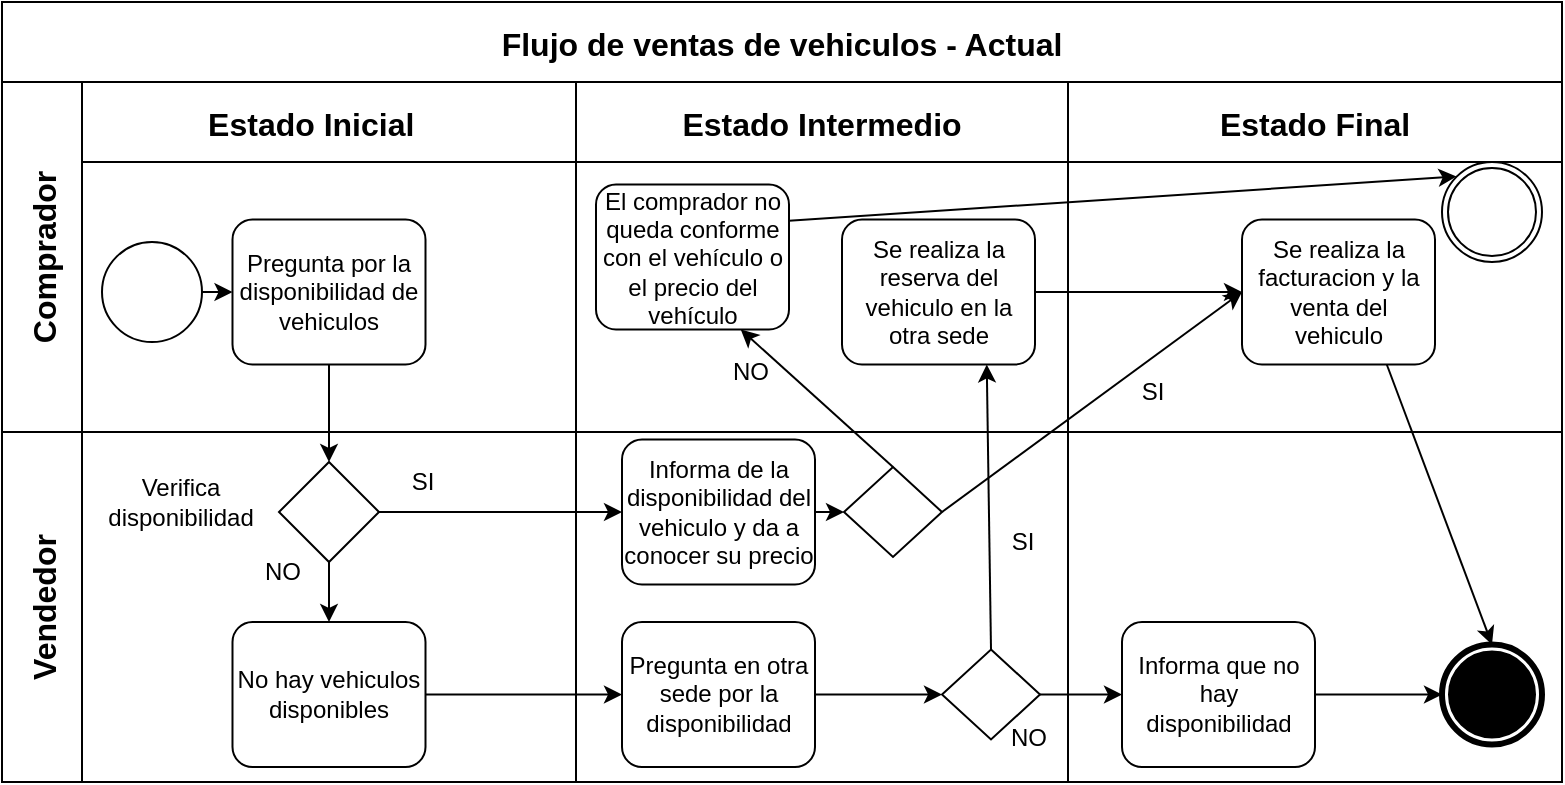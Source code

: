 <mxfile version="20.8.16" type="device" pages="6"><diagram name="Modelo BPM - Actual" id="oVlgsPb2RUgOklmDhtmg"><mxGraphModel dx="880" dy="572" grid="1" gridSize="10" guides="1" tooltips="1" connect="1" arrows="1" fold="1" page="1" pageScale="1" pageWidth="827" pageHeight="1169" background="none" math="0" shadow="0"><root><mxCell id="0"/><mxCell id="1" parent="0"/><mxCell id="HbOruhfmt2IFtoLGY7Lj-1" value="Flujo de ventas de vehiculos - Actual" style="shape=table;childLayout=tableLayout;startSize=40;collapsible=0;recursiveResize=0;expand=0;fontSize=16;fontStyle=1;swimlaneFillColor=none;" parent="1" vertex="1"><mxGeometry x="20" y="90" width="780" height="390" as="geometry"/></mxCell><mxCell id="HbOruhfmt2IFtoLGY7Lj-2" value="Comprador" style="shape=tableRow;horizontal=0;swimlaneHead=0;swimlaneBody=0;top=0;left=0;strokeColor=inherit;bottom=0;right=0;dropTarget=0;fontStyle=1;fillColor=none;points=[[0,0.5],[1,0.5]];portConstraint=eastwest;startSize=40;collapsible=0;recursiveResize=0;expand=0;fontSize=16;" parent="HbOruhfmt2IFtoLGY7Lj-1" vertex="1"><mxGeometry y="40" width="780" height="175" as="geometry"/></mxCell><mxCell id="HbOruhfmt2IFtoLGY7Lj-3" value="Estado Inicial    " style="swimlane;swimlaneHead=0;swimlaneBody=0;fontStyle=1;strokeColor=inherit;connectable=0;fillColor=none;startSize=40;collapsible=0;recursiveResize=0;expand=0;fontSize=16;" parent="HbOruhfmt2IFtoLGY7Lj-2" vertex="1"><mxGeometry x="40" width="247" height="175" as="geometry"><mxRectangle width="247" height="175" as="alternateBounds"/></mxGeometry></mxCell><mxCell id="zpwV7ctsduAik_zgZOTN-1" style="edgeStyle=none;rounded=0;orthogonalLoop=1;jettySize=auto;html=1;exitX=1;exitY=0.5;exitDx=0;exitDy=0;exitPerimeter=0;entryX=0;entryY=0.5;entryDx=0;entryDy=0;entryPerimeter=0;" parent="HbOruhfmt2IFtoLGY7Lj-3" source="Y3HWETtE1d7CdhjNZwFy-1" target="Y3HWETtE1d7CdhjNZwFy-4" edge="1"><mxGeometry relative="1" as="geometry"/></mxCell><mxCell id="Y3HWETtE1d7CdhjNZwFy-1" value="" style="points=[[0.145,0.145,0],[0.5,0,0],[0.855,0.145,0],[1,0.5,0],[0.855,0.855,0],[0.5,1,0],[0.145,0.855,0],[0,0.5,0]];shape=mxgraph.bpmn.event;html=1;verticalLabelPosition=bottom;labelBackgroundColor=#ffffff;verticalAlign=top;align=center;perimeter=ellipsePerimeter;outlineConnect=0;aspect=fixed;outline=standard;symbol=general;" parent="HbOruhfmt2IFtoLGY7Lj-3" vertex="1"><mxGeometry x="10" y="80" width="50" height="50" as="geometry"/></mxCell><mxCell id="Y3HWETtE1d7CdhjNZwFy-4" value="Pregunta por la disponibilidad de vehiculos" style="points=[[0.25,0,0],[0.5,0,0],[0.75,0,0],[1,0.25,0],[1,0.5,0],[1,0.75,0],[0.75,1,0],[0.5,1,0],[0.25,1,0],[0,0.75,0],[0,0.5,0],[0,0.25,0]];shape=mxgraph.bpmn.task;whiteSpace=wrap;rectStyle=rounded;size=10;html=1;taskMarker=abstract;" parent="HbOruhfmt2IFtoLGY7Lj-3" vertex="1"><mxGeometry x="75.25" y="68.75" width="96.5" height="72.5" as="geometry"/></mxCell><mxCell id="HbOruhfmt2IFtoLGY7Lj-4" value="Estado Intermedio" style="swimlane;swimlaneHead=0;swimlaneBody=0;fontStyle=1;strokeColor=inherit;connectable=0;fillColor=none;startSize=40;collapsible=0;recursiveResize=0;expand=0;fontSize=16;" parent="HbOruhfmt2IFtoLGY7Lj-2" vertex="1"><mxGeometry x="287" width="246" height="175" as="geometry"><mxRectangle width="246" height="175" as="alternateBounds"/></mxGeometry></mxCell><mxCell id="zpwV7ctsduAik_zgZOTN-28" value="Se realiza la reserva del vehiculo en la otra sede" style="points=[[0.25,0,0],[0.5,0,0],[0.75,0,0],[1,0.25,0],[1,0.5,0],[1,0.75,0],[0.75,1,0],[0.5,1,0],[0.25,1,0],[0,0.75,0],[0,0.5,0],[0,0.25,0]];shape=mxgraph.bpmn.task;whiteSpace=wrap;rectStyle=rounded;size=10;html=1;taskMarker=abstract;" parent="HbOruhfmt2IFtoLGY7Lj-4" vertex="1"><mxGeometry x="133" y="68.75" width="96.5" height="72.5" as="geometry"/></mxCell><mxCell id="RIeZHTn1TEuDQzrIBaUG-1" value="El comprador no queda conforme con el vehículo o el precio del vehículo" style="points=[[0.25,0,0],[0.5,0,0],[0.75,0,0],[1,0.25,0],[1,0.5,0],[1,0.75,0],[0.75,1,0],[0.5,1,0],[0.25,1,0],[0,0.75,0],[0,0.5,0],[0,0.25,0]];shape=mxgraph.bpmn.task;whiteSpace=wrap;rectStyle=rounded;size=10;html=1;taskMarker=abstract;" vertex="1" parent="HbOruhfmt2IFtoLGY7Lj-4"><mxGeometry x="10" y="51.25" width="96.5" height="72.5" as="geometry"/></mxCell><mxCell id="RIeZHTn1TEuDQzrIBaUG-5" value="NO" style="text;html=1;align=center;verticalAlign=middle;resizable=0;points=[];autosize=1;strokeColor=none;fillColor=none;" vertex="1" parent="HbOruhfmt2IFtoLGY7Lj-4"><mxGeometry x="67" y="130" width="40" height="30" as="geometry"/></mxCell><mxCell id="HbOruhfmt2IFtoLGY7Lj-5" value="Estado Final" style="swimlane;swimlaneHead=0;swimlaneBody=0;fontStyle=1;strokeColor=inherit;connectable=0;fillColor=none;startSize=40;collapsible=0;recursiveResize=0;expand=0;fontSize=16;" parent="HbOruhfmt2IFtoLGY7Lj-2" vertex="1"><mxGeometry x="533" width="247" height="175" as="geometry"><mxRectangle width="247" height="175" as="alternateBounds"/></mxGeometry></mxCell><mxCell id="zpwV7ctsduAik_zgZOTN-30" value="Se realiza la facturacion y la venta del vehiculo" style="points=[[0.25,0,0],[0.5,0,0],[0.75,0,0],[1,0.25,0],[1,0.5,0],[1,0.75,0],[0.75,1,0],[0.5,1,0],[0.25,1,0],[0,0.75,0],[0,0.5,0],[0,0.25,0]];shape=mxgraph.bpmn.task;whiteSpace=wrap;rectStyle=rounded;size=10;html=1;taskMarker=abstract;" parent="HbOruhfmt2IFtoLGY7Lj-5" vertex="1"><mxGeometry x="87" y="68.75" width="96.5" height="72.5" as="geometry"/></mxCell><mxCell id="RIeZHTn1TEuDQzrIBaUG-4" value="" style="points=[[0.145,0.145,0],[0.5,0,0],[0.855,0.145,0],[1,0.5,0],[0.855,0.855,0],[0.5,1,0],[0.145,0.855,0],[0,0.5,0]];shape=mxgraph.bpmn.event;html=1;verticalLabelPosition=bottom;labelBackgroundColor=#ffffff;verticalAlign=top;align=center;perimeter=ellipsePerimeter;outlineConnect=0;aspect=fixed;outline=throwing;symbol=general;" vertex="1" parent="HbOruhfmt2IFtoLGY7Lj-5"><mxGeometry x="187" y="40" width="50" height="50" as="geometry"/></mxCell><mxCell id="RIeZHTn1TEuDQzrIBaUG-6" value="SI" style="text;html=1;align=center;verticalAlign=middle;resizable=0;points=[];autosize=1;strokeColor=none;fillColor=none;" vertex="1" parent="HbOruhfmt2IFtoLGY7Lj-5"><mxGeometry x="27" y="140" width="30" height="30" as="geometry"/></mxCell><mxCell id="zpwV7ctsduAik_zgZOTN-33" style="edgeStyle=none;rounded=0;orthogonalLoop=1;jettySize=auto;html=1;exitX=1;exitY=0.5;exitDx=0;exitDy=0;exitPerimeter=0;entryX=0;entryY=0.5;entryDx=0;entryDy=0;entryPerimeter=0;" parent="HbOruhfmt2IFtoLGY7Lj-2" source="zpwV7ctsduAik_zgZOTN-28" target="zpwV7ctsduAik_zgZOTN-30" edge="1"><mxGeometry relative="1" as="geometry"/></mxCell><mxCell id="RIeZHTn1TEuDQzrIBaUG-3" style="edgeStyle=none;rounded=0;orthogonalLoop=1;jettySize=auto;html=1;exitX=1;exitY=0.25;exitDx=0;exitDy=0;exitPerimeter=0;entryX=0.145;entryY=0.145;entryDx=0;entryDy=0;entryPerimeter=0;" edge="1" parent="HbOruhfmt2IFtoLGY7Lj-2" source="RIeZHTn1TEuDQzrIBaUG-1" target="RIeZHTn1TEuDQzrIBaUG-4"><mxGeometry relative="1" as="geometry"><mxPoint x="710" y="50" as="targetPoint"/></mxGeometry></mxCell><mxCell id="HbOruhfmt2IFtoLGY7Lj-6" value="Vendedor" style="shape=tableRow;horizontal=0;swimlaneHead=0;swimlaneBody=0;top=0;left=0;strokeColor=inherit;bottom=0;right=0;dropTarget=0;fontStyle=1;fillColor=none;points=[[0,0.5],[1,0.5]];portConstraint=eastwest;startSize=40;collapsible=0;recursiveResize=0;expand=0;fontSize=16;" parent="HbOruhfmt2IFtoLGY7Lj-1" vertex="1"><mxGeometry y="215" width="780" height="175" as="geometry"/></mxCell><mxCell id="HbOruhfmt2IFtoLGY7Lj-7" value="" style="swimlane;swimlaneHead=0;swimlaneBody=0;fontStyle=1;connectable=0;strokeColor=inherit;fillColor=none;startSize=0;collapsible=0;recursiveResize=0;expand=0;fontSize=16;" parent="HbOruhfmt2IFtoLGY7Lj-6" vertex="1"><mxGeometry x="40" width="247" height="175" as="geometry"><mxRectangle width="247" height="175" as="alternateBounds"/></mxGeometry></mxCell><mxCell id="Y3HWETtE1d7CdhjNZwFy-5" value="" style="points=[[0.25,0.25,0],[0.5,0,0],[0.75,0.25,0],[1,0.5,0],[0.75,0.75,0],[0.5,1,0],[0.25,0.75,0],[0,0.5,0]];shape=mxgraph.bpmn.gateway2;html=1;verticalLabelPosition=bottom;labelBackgroundColor=#ffffff;verticalAlign=top;align=center;perimeter=rhombusPerimeter;outlineConnect=0;outline=none;symbol=none;" parent="HbOruhfmt2IFtoLGY7Lj-7" vertex="1"><mxGeometry x="98.5" y="15" width="50" height="50" as="geometry"/></mxCell><mxCell id="zpwV7ctsduAik_zgZOTN-2" value="Verifica &lt;br&gt;disponibilidad" style="text;html=1;align=center;verticalAlign=middle;resizable=0;points=[];autosize=1;strokeColor=none;fillColor=none;" parent="HbOruhfmt2IFtoLGY7Lj-7" vertex="1"><mxGeometry x="-1.5" y="15" width="100" height="40" as="geometry"/></mxCell><mxCell id="zpwV7ctsduAik_zgZOTN-4" value="No hay vehiculos disponibles" style="points=[[0.25,0,0],[0.5,0,0],[0.75,0,0],[1,0.25,0],[1,0.5,0],[1,0.75,0],[0.75,1,0],[0.5,1,0],[0.25,1,0],[0,0.75,0],[0,0.5,0],[0,0.25,0]];shape=mxgraph.bpmn.task;whiteSpace=wrap;rectStyle=rounded;size=10;html=1;taskMarker=abstract;" parent="HbOruhfmt2IFtoLGY7Lj-7" vertex="1"><mxGeometry x="75.25" y="95" width="96.5" height="72.5" as="geometry"/></mxCell><mxCell id="zpwV7ctsduAik_zgZOTN-3" style="edgeStyle=none;rounded=0;orthogonalLoop=1;jettySize=auto;html=1;exitX=0.5;exitY=1;exitDx=0;exitDy=0;exitPerimeter=0;entryX=0.5;entryY=0;entryDx=0;entryDy=0;entryPerimeter=0;" parent="HbOruhfmt2IFtoLGY7Lj-7" source="Y3HWETtE1d7CdhjNZwFy-5" target="zpwV7ctsduAik_zgZOTN-4" edge="1"><mxGeometry relative="1" as="geometry"><mxPoint x="124" y="105" as="targetPoint"/></mxGeometry></mxCell><mxCell id="zpwV7ctsduAik_zgZOTN-5" value="NO" style="text;html=1;align=center;verticalAlign=middle;resizable=0;points=[];autosize=1;strokeColor=none;fillColor=none;" parent="HbOruhfmt2IFtoLGY7Lj-7" vertex="1"><mxGeometry x="80" y="55" width="40" height="30" as="geometry"/></mxCell><mxCell id="HbOruhfmt2IFtoLGY7Lj-8" value="" style="swimlane;swimlaneHead=0;swimlaneBody=0;fontStyle=1;connectable=0;strokeColor=inherit;fillColor=none;startSize=0;collapsible=0;recursiveResize=0;expand=0;fontSize=16;" parent="HbOruhfmt2IFtoLGY7Lj-6" vertex="1"><mxGeometry x="287" width="246" height="175" as="geometry"><mxRectangle width="246" height="175" as="alternateBounds"/></mxGeometry></mxCell><mxCell id="zpwV7ctsduAik_zgZOTN-19" style="edgeStyle=none;rounded=0;orthogonalLoop=1;jettySize=auto;html=1;exitX=1;exitY=0.5;exitDx=0;exitDy=0;exitPerimeter=0;entryX=0;entryY=0.5;entryDx=0;entryDy=0;" parent="HbOruhfmt2IFtoLGY7Lj-8" source="zpwV7ctsduAik_zgZOTN-9" target="zpwV7ctsduAik_zgZOTN-18" edge="1"><mxGeometry relative="1" as="geometry"/></mxCell><mxCell id="zpwV7ctsduAik_zgZOTN-9" value="Informa de la disponibilidad del vehiculo y da a conocer su precio" style="points=[[0.25,0,0],[0.5,0,0],[0.75,0,0],[1,0.25,0],[1,0.5,0],[1,0.75,0],[0.75,1,0],[0.5,1,0],[0.25,1,0],[0,0.75,0],[0,0.5,0],[0,0.25,0]];shape=mxgraph.bpmn.task;whiteSpace=wrap;rectStyle=rounded;size=10;html=1;taskMarker=abstract;" parent="HbOruhfmt2IFtoLGY7Lj-8" vertex="1"><mxGeometry x="23" y="3.75" width="96.5" height="72.5" as="geometry"/></mxCell><mxCell id="zpwV7ctsduAik_zgZOTN-20" style="edgeStyle=none;rounded=0;orthogonalLoop=1;jettySize=auto;html=1;exitX=1;exitY=0.5;exitDx=0;exitDy=0;exitPerimeter=0;entryX=0;entryY=0.5;entryDx=0;entryDy=0;" parent="HbOruhfmt2IFtoLGY7Lj-8" source="zpwV7ctsduAik_zgZOTN-10" target="zpwV7ctsduAik_zgZOTN-17" edge="1"><mxGeometry relative="1" as="geometry"/></mxCell><mxCell id="zpwV7ctsduAik_zgZOTN-10" value="Pregunta en otra sede por la disponibilidad" style="points=[[0.25,0,0],[0.5,0,0],[0.75,0,0],[1,0.25,0],[1,0.5,0],[1,0.75,0],[0.75,1,0],[0.5,1,0],[0.25,1,0],[0,0.75,0],[0,0.5,0],[0,0.25,0]];shape=mxgraph.bpmn.task;whiteSpace=wrap;rectStyle=rounded;size=10;html=1;taskMarker=abstract;" parent="HbOruhfmt2IFtoLGY7Lj-8" vertex="1"><mxGeometry x="23" y="95" width="96.5" height="72.5" as="geometry"/></mxCell><mxCell id="zpwV7ctsduAik_zgZOTN-17" value="" style="rhombus;whiteSpace=wrap;html=1;" parent="HbOruhfmt2IFtoLGY7Lj-8" vertex="1"><mxGeometry x="183" y="108.75" width="49" height="45" as="geometry"/></mxCell><mxCell id="zpwV7ctsduAik_zgZOTN-18" value="" style="rhombus;whiteSpace=wrap;html=1;" parent="HbOruhfmt2IFtoLGY7Lj-8" vertex="1"><mxGeometry x="134" y="17.5" width="49" height="45" as="geometry"/></mxCell><mxCell id="zpwV7ctsduAik_zgZOTN-24" value="NO" style="text;html=1;align=center;verticalAlign=middle;resizable=0;points=[];autosize=1;strokeColor=none;fillColor=none;" parent="HbOruhfmt2IFtoLGY7Lj-8" vertex="1"><mxGeometry x="206" y="137.5" width="40" height="30" as="geometry"/></mxCell><mxCell id="HbOruhfmt2IFtoLGY7Lj-9" value="" style="swimlane;swimlaneHead=0;swimlaneBody=0;fontStyle=1;connectable=0;strokeColor=inherit;fillColor=none;startSize=0;collapsible=0;recursiveResize=0;expand=0;fontSize=16;" parent="HbOruhfmt2IFtoLGY7Lj-6" vertex="1"><mxGeometry x="533" width="247" height="175" as="geometry"><mxRectangle width="247" height="175" as="alternateBounds"/></mxGeometry></mxCell><mxCell id="Y3HWETtE1d7CdhjNZwFy-2" value="" style="points=[[0.145,0.145,0],[0.5,0,0],[0.855,0.145,0],[1,0.5,0],[0.855,0.855,0],[0.5,1,0],[0.145,0.855,0],[0,0.5,0]];shape=mxgraph.bpmn.event;html=1;verticalLabelPosition=bottom;labelBackgroundColor=#ffffff;verticalAlign=top;align=center;perimeter=ellipsePerimeter;outlineConnect=0;aspect=fixed;outline=end;symbol=terminate;" parent="HbOruhfmt2IFtoLGY7Lj-9" vertex="1"><mxGeometry x="187" y="106.25" width="50" height="50" as="geometry"/></mxCell><mxCell id="zpwV7ctsduAik_zgZOTN-25" style="edgeStyle=none;rounded=0;orthogonalLoop=1;jettySize=auto;html=1;exitX=1;exitY=0.5;exitDx=0;exitDy=0;exitPerimeter=0;entryX=0;entryY=0.5;entryDx=0;entryDy=0;entryPerimeter=0;" parent="HbOruhfmt2IFtoLGY7Lj-9" source="zpwV7ctsduAik_zgZOTN-22" target="Y3HWETtE1d7CdhjNZwFy-2" edge="1"><mxGeometry relative="1" as="geometry"/></mxCell><mxCell id="zpwV7ctsduAik_zgZOTN-22" value="Informa que no hay disponibilidad" style="points=[[0.25,0,0],[0.5,0,0],[0.75,0,0],[1,0.25,0],[1,0.5,0],[1,0.75,0],[0.75,1,0],[0.5,1,0],[0.25,1,0],[0,0.75,0],[0,0.5,0],[0,0.25,0]];shape=mxgraph.bpmn.task;whiteSpace=wrap;rectStyle=rounded;size=10;html=1;taskMarker=abstract;" parent="HbOruhfmt2IFtoLGY7Lj-9" vertex="1"><mxGeometry x="27" y="95" width="96.5" height="72.5" as="geometry"/></mxCell><mxCell id="zpwV7ctsduAik_zgZOTN-6" style="edgeStyle=none;rounded=0;orthogonalLoop=1;jettySize=auto;html=1;exitX=1;exitY=0.5;exitDx=0;exitDy=0;exitPerimeter=0;entryX=0;entryY=0.5;entryDx=0;entryDy=0;entryPerimeter=0;" parent="HbOruhfmt2IFtoLGY7Lj-6" source="zpwV7ctsduAik_zgZOTN-4" target="zpwV7ctsduAik_zgZOTN-10" edge="1"><mxGeometry relative="1" as="geometry"><mxPoint x="330" y="131" as="targetPoint"/></mxGeometry></mxCell><mxCell id="zpwV7ctsduAik_zgZOTN-7" style="edgeStyle=none;rounded=0;orthogonalLoop=1;jettySize=auto;html=1;exitX=1;exitY=0.5;exitDx=0;exitDy=0;exitPerimeter=0;entryX=0;entryY=0.5;entryDx=0;entryDy=0;entryPerimeter=0;" parent="HbOruhfmt2IFtoLGY7Lj-6" source="Y3HWETtE1d7CdhjNZwFy-5" target="zpwV7ctsduAik_zgZOTN-9" edge="1"><mxGeometry relative="1" as="geometry"><mxPoint x="330" y="40" as="targetPoint"/></mxGeometry></mxCell><mxCell id="zpwV7ctsduAik_zgZOTN-21" style="edgeStyle=none;rounded=0;orthogonalLoop=1;jettySize=auto;html=1;exitX=1;exitY=0.5;exitDx=0;exitDy=0;entryX=0;entryY=0.5;entryDx=0;entryDy=0;entryPerimeter=0;" parent="HbOruhfmt2IFtoLGY7Lj-6" source="zpwV7ctsduAik_zgZOTN-17" target="zpwV7ctsduAik_zgZOTN-22" edge="1"><mxGeometry relative="1" as="geometry"><mxPoint x="550" y="131" as="targetPoint"/></mxGeometry></mxCell><mxCell id="Y3HWETtE1d7CdhjNZwFy-6" style="rounded=0;orthogonalLoop=1;jettySize=auto;html=1;exitX=0.5;exitY=1;exitDx=0;exitDy=0;exitPerimeter=0;entryX=0.5;entryY=0;entryDx=0;entryDy=0;entryPerimeter=0;" parent="HbOruhfmt2IFtoLGY7Lj-1" source="Y3HWETtE1d7CdhjNZwFy-4" target="Y3HWETtE1d7CdhjNZwFy-5" edge="1"><mxGeometry relative="1" as="geometry"/></mxCell><mxCell id="zpwV7ctsduAik_zgZOTN-27" style="edgeStyle=none;rounded=0;orthogonalLoop=1;jettySize=auto;html=1;exitX=0.5;exitY=0;exitDx=0;exitDy=0;entryX=0.75;entryY=1;entryDx=0;entryDy=0;entryPerimeter=0;" parent="HbOruhfmt2IFtoLGY7Lj-1" source="zpwV7ctsduAik_zgZOTN-17" target="zpwV7ctsduAik_zgZOTN-28" edge="1"><mxGeometry relative="1" as="geometry"><mxPoint x="495" y="200" as="targetPoint"/></mxGeometry></mxCell><mxCell id="zpwV7ctsduAik_zgZOTN-31" style="edgeStyle=none;rounded=0;orthogonalLoop=1;jettySize=auto;html=1;exitX=1;exitY=0.5;exitDx=0;exitDy=0;entryX=0;entryY=0.5;entryDx=0;entryDy=0;entryPerimeter=0;" parent="HbOruhfmt2IFtoLGY7Lj-1" source="zpwV7ctsduAik_zgZOTN-18" target="zpwV7ctsduAik_zgZOTN-30" edge="1"><mxGeometry relative="1" as="geometry"/></mxCell><mxCell id="zpwV7ctsduAik_zgZOTN-32" style="edgeStyle=none;rounded=0;orthogonalLoop=1;jettySize=auto;html=1;exitX=0.75;exitY=1;exitDx=0;exitDy=0;exitPerimeter=0;entryX=0.5;entryY=0;entryDx=0;entryDy=0;entryPerimeter=0;" parent="HbOruhfmt2IFtoLGY7Lj-1" source="zpwV7ctsduAik_zgZOTN-30" target="Y3HWETtE1d7CdhjNZwFy-2" edge="1"><mxGeometry relative="1" as="geometry"/></mxCell><mxCell id="RIeZHTn1TEuDQzrIBaUG-2" style="edgeStyle=none;rounded=0;orthogonalLoop=1;jettySize=auto;html=1;exitX=0.5;exitY=0;exitDx=0;exitDy=0;entryX=0.75;entryY=1;entryDx=0;entryDy=0;entryPerimeter=0;" edge="1" parent="HbOruhfmt2IFtoLGY7Lj-1" source="zpwV7ctsduAik_zgZOTN-18" target="RIeZHTn1TEuDQzrIBaUG-1"><mxGeometry relative="1" as="geometry"/></mxCell><mxCell id="zpwV7ctsduAik_zgZOTN-8" value="SI" style="text;html=1;align=center;verticalAlign=middle;resizable=0;points=[];autosize=1;strokeColor=none;fillColor=none;" parent="1" vertex="1"><mxGeometry x="215" y="315" width="30" height="30" as="geometry"/></mxCell><mxCell id="zpwV7ctsduAik_zgZOTN-29" value="SI" style="text;html=1;align=center;verticalAlign=middle;resizable=0;points=[];autosize=1;strokeColor=none;fillColor=none;" parent="1" vertex="1"><mxGeometry x="515" y="345" width="30" height="30" as="geometry"/></mxCell></root></mxGraphModel></diagram><diagram id="6diYgYqhbeqfpD2HEArs" name="Modelo BPM - Objetivo"><mxGraphModel dx="880" dy="572" grid="1" gridSize="10" guides="1" tooltips="1" connect="1" arrows="1" fold="1" page="1" pageScale="1" pageWidth="827" pageHeight="1169" math="0" shadow="0"><root><mxCell id="0"/><mxCell id="1" parent="0"/><mxCell id="s5C5TRIM2Fm8IxMS88_T-1" value="Flujo de ventas de vehiculos - Objetivo" style="shape=table;childLayout=tableLayout;startSize=40;collapsible=0;recursiveResize=0;expand=0;fontSize=16;fontStyle=1;swimlaneFillColor=none;" parent="1" vertex="1"><mxGeometry x="20" y="90" width="780" height="565" as="geometry"/></mxCell><mxCell id="s5C5TRIM2Fm8IxMS88_T-2" value="Comprador" style="shape=tableRow;horizontal=0;swimlaneHead=0;swimlaneBody=0;top=0;left=0;strokeColor=inherit;bottom=0;right=0;dropTarget=0;fontStyle=1;fillColor=none;points=[[0,0.5],[1,0.5]];portConstraint=eastwest;startSize=40;collapsible=0;recursiveResize=0;expand=0;fontSize=16;" parent="s5C5TRIM2Fm8IxMS88_T-1" vertex="1"><mxGeometry y="40" width="780" height="175" as="geometry"/></mxCell><mxCell id="s5C5TRIM2Fm8IxMS88_T-3" value="Estado Inicial    " style="swimlane;swimlaneHead=0;swimlaneBody=0;fontStyle=1;strokeColor=inherit;connectable=0;fillColor=none;startSize=40;collapsible=0;recursiveResize=0;expand=0;fontSize=16;" parent="s5C5TRIM2Fm8IxMS88_T-2" vertex="1"><mxGeometry x="40" width="247" height="175" as="geometry"><mxRectangle width="247" height="175" as="alternateBounds"/></mxGeometry></mxCell><mxCell id="s5C5TRIM2Fm8IxMS88_T-4" style="edgeStyle=none;rounded=0;orthogonalLoop=1;jettySize=auto;html=1;exitX=1;exitY=0.5;exitDx=0;exitDy=0;exitPerimeter=0;entryX=0;entryY=0.5;entryDx=0;entryDy=0;entryPerimeter=0;" parent="s5C5TRIM2Fm8IxMS88_T-3" source="s5C5TRIM2Fm8IxMS88_T-5" target="s5C5TRIM2Fm8IxMS88_T-6" edge="1"><mxGeometry relative="1" as="geometry"/></mxCell><mxCell id="s5C5TRIM2Fm8IxMS88_T-5" value="" style="points=[[0.145,0.145,0],[0.5,0,0],[0.855,0.145,0],[1,0.5,0],[0.855,0.855,0],[0.5,1,0],[0.145,0.855,0],[0,0.5,0]];shape=mxgraph.bpmn.event;html=1;verticalLabelPosition=bottom;labelBackgroundColor=#ffffff;verticalAlign=top;align=center;perimeter=ellipsePerimeter;outlineConnect=0;aspect=fixed;outline=standard;symbol=general;" parent="s5C5TRIM2Fm8IxMS88_T-3" vertex="1"><mxGeometry x="10" y="89.38" width="50" height="50" as="geometry"/></mxCell><mxCell id="s5C5TRIM2Fm8IxMS88_T-6" value="Ingresa a la plataforma y mira el stock de vehiculos disponibles y el precio de estos" style="points=[[0.25,0,0],[0.5,0,0],[0.75,0,0],[1,0.25,0],[1,0.5,0],[1,0.75,0],[0.75,1,0],[0.5,1,0],[0.25,1,0],[0,0.75,0],[0,0.5,0],[0,0.25,0]];shape=mxgraph.bpmn.task;whiteSpace=wrap;rectStyle=rounded;size=10;html=1;taskMarker=abstract;" parent="s5C5TRIM2Fm8IxMS88_T-3" vertex="1"><mxGeometry x="75.25" y="68.75" width="114.75" height="91.25" as="geometry"/></mxCell><mxCell id="s5C5TRIM2Fm8IxMS88_T-7" value="Estado Intermedio" style="swimlane;swimlaneHead=0;swimlaneBody=0;fontStyle=1;strokeColor=inherit;connectable=0;fillColor=none;startSize=40;collapsible=0;recursiveResize=0;expand=0;fontSize=16;" parent="s5C5TRIM2Fm8IxMS88_T-2" vertex="1"><mxGeometry x="287" width="246" height="175" as="geometry"><mxRectangle width="246" height="175" as="alternateBounds"/></mxGeometry></mxCell><mxCell id="TEc2BTRHL5WLIBUQ36sw-2" value="Realiza la compra online del vehículo" style="points=[[0.25,0,0],[0.5,0,0],[0.75,0,0],[1,0.25,0],[1,0.5,0],[1,0.75,0],[0.75,1,0],[0.5,1,0],[0.25,1,0],[0,0.75,0],[0,0.5,0],[0,0.25,0]];shape=mxgraph.bpmn.task;whiteSpace=wrap;rectStyle=rounded;size=10;html=1;taskMarker=abstract;" parent="s5C5TRIM2Fm8IxMS88_T-7" vertex="1"><mxGeometry x="133" y="44.5" width="103" height="61" as="geometry"/></mxCell><mxCell id="TEc2BTRHL5WLIBUQ36sw-12" value="El vehículo o el precio no le convence al comprador" style="points=[[0.25,0,0],[0.5,0,0],[0.75,0,0],[1,0.25,0],[1,0.5,0],[1,0.75,0],[0.75,1,0],[0.5,1,0],[0.25,1,0],[0,0.75,0],[0,0.5,0],[0,0.25,0]];shape=mxgraph.bpmn.task;whiteSpace=wrap;rectStyle=rounded;size=10;html=1;taskMarker=abstract;" parent="s5C5TRIM2Fm8IxMS88_T-7" vertex="1"><mxGeometry x="133" y="114" width="103" height="61" as="geometry"/></mxCell><mxCell id="s5C5TRIM2Fm8IxMS88_T-9" value="Estado Final" style="swimlane;swimlaneHead=0;swimlaneBody=0;fontStyle=1;strokeColor=inherit;connectable=0;fillColor=none;startSize=40;collapsible=0;recursiveResize=0;expand=0;fontSize=16;" parent="s5C5TRIM2Fm8IxMS88_T-2" vertex="1"><mxGeometry x="533" width="247" height="175" as="geometry"><mxRectangle width="247" height="175" as="alternateBounds"/></mxGeometry></mxCell><mxCell id="TpvvoazHQFkfO0vFDX70-1" value="" style="points=[[0.145,0.145,0],[0.5,0,0],[0.855,0.145,0],[1,0.5,0],[0.855,0.855,0],[0.5,1,0],[0.145,0.855,0],[0,0.5,0]];shape=mxgraph.bpmn.event;html=1;verticalLabelPosition=bottom;labelBackgroundColor=#ffffff;verticalAlign=top;align=center;perimeter=ellipsePerimeter;outlineConnect=0;aspect=fixed;outline=throwing;symbol=general;" parent="s5C5TRIM2Fm8IxMS88_T-9" vertex="1"><mxGeometry x="187" y="119.5" width="50" height="50" as="geometry"/></mxCell><mxCell id="TEc2BTRHL5WLIBUQ36sw-14" style="rounded=0;orthogonalLoop=1;jettySize=auto;html=1;exitX=1;exitY=0.5;exitDx=0;exitDy=0;exitPerimeter=0;entryX=0;entryY=0.5;entryDx=0;entryDy=0;entryPerimeter=0;" parent="s5C5TRIM2Fm8IxMS88_T-2" source="TEc2BTRHL5WLIBUQ36sw-12" target="TpvvoazHQFkfO0vFDX70-1" edge="1"><mxGeometry relative="1" as="geometry"/></mxCell><mxCell id="s5C5TRIM2Fm8IxMS88_T-12" value="Sistema" style="shape=tableRow;horizontal=0;swimlaneHead=0;swimlaneBody=0;top=0;left=0;strokeColor=inherit;bottom=0;right=0;dropTarget=0;fontStyle=1;fillColor=none;points=[[0,0.5],[1,0.5]];portConstraint=eastwest;startSize=40;collapsible=0;recursiveResize=0;expand=0;fontSize=16;" parent="s5C5TRIM2Fm8IxMS88_T-1" vertex="1"><mxGeometry y="215" width="780" height="175" as="geometry"/></mxCell><mxCell id="s5C5TRIM2Fm8IxMS88_T-13" value="" style="swimlane;swimlaneHead=0;swimlaneBody=0;fontStyle=1;connectable=0;strokeColor=inherit;fillColor=none;startSize=0;collapsible=0;recursiveResize=0;expand=0;fontSize=16;" parent="s5C5TRIM2Fm8IxMS88_T-12" vertex="1"><mxGeometry x="40" width="247" height="175" as="geometry"><mxRectangle width="247" height="175" as="alternateBounds"/></mxGeometry></mxCell><mxCell id="uXFxyx5SOnXE_olMy7vK-5" value="Informa la disponibilidad de vehiculos&amp;nbsp;" style="points=[[0.25,0,0],[0.5,0,0],[0.75,0,0],[1,0.25,0],[1,0.5,0],[1,0.75,0],[0.75,1,0],[0.5,1,0],[0.25,1,0],[0,0.75,0],[0,0.5,0],[0,0.25,0]];shape=mxgraph.bpmn.task;whiteSpace=wrap;rectStyle=rounded;size=10;html=1;taskMarker=abstract;" vertex="1" parent="s5C5TRIM2Fm8IxMS88_T-13"><mxGeometry x="40" y="41.88" width="114.75" height="91.25" as="geometry"/></mxCell><mxCell id="s5C5TRIM2Fm8IxMS88_T-19" value="" style="swimlane;swimlaneHead=0;swimlaneBody=0;fontStyle=1;connectable=0;strokeColor=inherit;fillColor=none;startSize=0;collapsible=0;recursiveResize=0;expand=0;fontSize=16;" parent="s5C5TRIM2Fm8IxMS88_T-12" vertex="1"><mxGeometry x="287" width="246" height="175" as="geometry"><mxRectangle width="246" height="175" as="alternateBounds"/></mxGeometry></mxCell><mxCell id="TEc2BTRHL5WLIBUQ36sw-17" value="Notifica la compra del vehiculo" style="points=[[0.25,0,0],[0.5,0,0],[0.75,0,0],[1,0.25,0],[1,0.5,0],[1,0.75,0],[0.75,1,0],[0.5,1,0],[0.25,1,0],[0,0.75,0],[0,0.5,0],[0,0.25,0]];shape=mxgraph.bpmn.task;whiteSpace=wrap;rectStyle=rounded;size=10;html=1;taskMarker=abstract;" parent="s5C5TRIM2Fm8IxMS88_T-19" vertex="1"><mxGeometry x="53" y="45" width="120" height="105" as="geometry"/></mxCell><mxCell id="s5C5TRIM2Fm8IxMS88_T-27" value="" style="swimlane;swimlaneHead=0;swimlaneBody=0;fontStyle=1;connectable=0;strokeColor=inherit;fillColor=none;startSize=0;collapsible=0;recursiveResize=0;expand=0;fontSize=16;" parent="s5C5TRIM2Fm8IxMS88_T-12" vertex="1"><mxGeometry x="533" width="247" height="175" as="geometry"><mxRectangle width="247" height="175" as="alternateBounds"/></mxGeometry></mxCell><mxCell id="uXFxyx5SOnXE_olMy7vK-1" value="Vendedor" style="shape=tableRow;horizontal=0;swimlaneHead=0;swimlaneBody=0;top=0;left=0;strokeColor=inherit;bottom=0;right=0;dropTarget=0;fontStyle=1;fillColor=none;points=[[0,0.5],[1,0.5]];portConstraint=eastwest;startSize=40;collapsible=0;recursiveResize=0;expand=0;fontSize=16;" vertex="1" parent="s5C5TRIM2Fm8IxMS88_T-1"><mxGeometry y="390" width="780" height="175" as="geometry"/></mxCell><mxCell id="uXFxyx5SOnXE_olMy7vK-2" style="swimlane;swimlaneHead=0;swimlaneBody=0;fontStyle=1;connectable=0;strokeColor=inherit;fillColor=none;startSize=0;collapsible=0;recursiveResize=0;expand=0;fontSize=16;" vertex="1" parent="uXFxyx5SOnXE_olMy7vK-1"><mxGeometry x="40" width="247" height="175" as="geometry"><mxRectangle width="247" height="175" as="alternateBounds"/></mxGeometry></mxCell><mxCell id="uXFxyx5SOnXE_olMy7vK-3" value="" style="swimlane;swimlaneHead=0;swimlaneBody=0;fontStyle=1;connectable=0;strokeColor=inherit;fillColor=none;startSize=0;collapsible=0;recursiveResize=0;expand=0;fontSize=16;" vertex="1" parent="uXFxyx5SOnXE_olMy7vK-1"><mxGeometry x="287" width="246" height="175" as="geometry"><mxRectangle width="246" height="175" as="alternateBounds"/></mxGeometry></mxCell><mxCell id="uXFxyx5SOnXE_olMy7vK-9" value="Confirma la compra, dodne realiza el envío de la factura y la información para recoger el vehículo al comprador" style="points=[[0.25,0,0],[0.5,0,0],[0.75,0,0],[1,0.25,0],[1,0.5,0],[1,0.75,0],[0.75,1,0],[0.5,1,0],[0.25,1,0],[0,0.75,0],[0,0.5,0],[0,0.25,0]];shape=mxgraph.bpmn.task;whiteSpace=wrap;rectStyle=rounded;size=10;html=1;taskMarker=abstract;" vertex="1" parent="uXFxyx5SOnXE_olMy7vK-3"><mxGeometry x="33" y="52" width="120" height="105" as="geometry"/></mxCell><mxCell id="uXFxyx5SOnXE_olMy7vK-4" style="swimlane;swimlaneHead=0;swimlaneBody=0;fontStyle=1;connectable=0;strokeColor=inherit;fillColor=none;startSize=0;collapsible=0;recursiveResize=0;expand=0;fontSize=16;" vertex="1" parent="uXFxyx5SOnXE_olMy7vK-1"><mxGeometry x="533" width="247" height="175" as="geometry"><mxRectangle width="247" height="175" as="alternateBounds"/></mxGeometry></mxCell><mxCell id="s5C5TRIM2Fm8IxMS88_T-28" value="" style="points=[[0.145,0.145,0],[0.5,0,0],[0.855,0.145,0],[1,0.5,0],[0.855,0.855,0],[0.5,1,0],[0.145,0.855,0],[0,0.5,0]];shape=mxgraph.bpmn.event;html=1;verticalLabelPosition=bottom;labelBackgroundColor=#ffffff;verticalAlign=top;align=center;perimeter=ellipsePerimeter;outlineConnect=0;aspect=fixed;outline=end;symbol=terminate;" parent="uXFxyx5SOnXE_olMy7vK-4" vertex="1"><mxGeometry x="187" y="110" width="50" height="50" as="geometry"/></mxCell><mxCell id="uXFxyx5SOnXE_olMy7vK-11" style="edgeStyle=none;rounded=0;orthogonalLoop=1;jettySize=auto;html=1;exitX=1;exitY=0.5;exitDx=0;exitDy=0;exitPerimeter=0;entryX=0;entryY=0.5;entryDx=0;entryDy=0;entryPerimeter=0;" edge="1" parent="uXFxyx5SOnXE_olMy7vK-1" source="uXFxyx5SOnXE_olMy7vK-9" target="s5C5TRIM2Fm8IxMS88_T-28"><mxGeometry relative="1" as="geometry"/></mxCell><mxCell id="TEc2BTRHL5WLIBUQ36sw-3" style="edgeStyle=none;rounded=0;orthogonalLoop=1;jettySize=auto;html=1;exitX=0.25;exitY=1;exitDx=0;exitDy=0;exitPerimeter=0;entryX=0.5;entryY=0;entryDx=0;entryDy=0;entryPerimeter=0;" parent="s5C5TRIM2Fm8IxMS88_T-1" source="s5C5TRIM2Fm8IxMS88_T-6" target="uXFxyx5SOnXE_olMy7vK-5" edge="1"><mxGeometry relative="1" as="geometry"><mxPoint x="101.75" y="310" as="targetPoint"/></mxGeometry></mxCell><mxCell id="uXFxyx5SOnXE_olMy7vK-6" style="edgeStyle=none;rounded=0;orthogonalLoop=1;jettySize=auto;html=1;exitX=1;exitY=0.25;exitDx=0;exitDy=0;exitPerimeter=0;entryX=0;entryY=0.5;entryDx=0;entryDy=0;entryPerimeter=0;" edge="1" parent="s5C5TRIM2Fm8IxMS88_T-1" source="uXFxyx5SOnXE_olMy7vK-5" target="TEc2BTRHL5WLIBUQ36sw-2"><mxGeometry relative="1" as="geometry"/></mxCell><mxCell id="uXFxyx5SOnXE_olMy7vK-7" style="edgeStyle=none;rounded=0;orthogonalLoop=1;jettySize=auto;html=1;exitX=1;exitY=0.5;exitDx=0;exitDy=0;exitPerimeter=0;entryX=0;entryY=0.5;entryDx=0;entryDy=0;entryPerimeter=0;" edge="1" parent="s5C5TRIM2Fm8IxMS88_T-1" source="uXFxyx5SOnXE_olMy7vK-5" target="TEc2BTRHL5WLIBUQ36sw-12"><mxGeometry relative="1" as="geometry"/></mxCell><mxCell id="uXFxyx5SOnXE_olMy7vK-8" style="edgeStyle=none;rounded=0;orthogonalLoop=1;jettySize=auto;html=1;exitX=0.5;exitY=1;exitDx=0;exitDy=0;exitPerimeter=0;entryX=0.75;entryY=0;entryDx=0;entryDy=0;entryPerimeter=0;" edge="1" parent="s5C5TRIM2Fm8IxMS88_T-1" source="TEc2BTRHL5WLIBUQ36sw-2" target="TEc2BTRHL5WLIBUQ36sw-17"><mxGeometry relative="1" as="geometry"/></mxCell><mxCell id="uXFxyx5SOnXE_olMy7vK-10" style="edgeStyle=none;rounded=0;orthogonalLoop=1;jettySize=auto;html=1;exitX=0.5;exitY=1;exitDx=0;exitDy=0;exitPerimeter=0;entryX=0.5;entryY=0;entryDx=0;entryDy=0;entryPerimeter=0;" edge="1" parent="s5C5TRIM2Fm8IxMS88_T-1" source="TEc2BTRHL5WLIBUQ36sw-17" target="uXFxyx5SOnXE_olMy7vK-9"><mxGeometry relative="1" as="geometry"/></mxCell></root></mxGraphModel></diagram><diagram id="vM8cZVUtXNV4tVJnEqpn" name="Modelo Arquitectura Negocio"><mxGraphModel dx="880" dy="572" grid="1" gridSize="10" guides="1" tooltips="1" connect="1" arrows="1" fold="1" page="1" pageScale="1" pageWidth="827" pageHeight="1169" math="0" shadow="0"><root><mxCell id="0"/><mxCell id="1" parent="0"/><mxCell id="CmbQMBY0JMGjz_x38sWI-2" value="&lt;b&gt;MODELO ARQUITECTONICO NEGOCIO - AUTODEAL&lt;/b&gt;" style="text;html=1;align=center;verticalAlign=middle;resizable=0;points=[];autosize=1;strokeColor=none;fillColor=none;" parent="1" vertex="1"><mxGeometry x="254" y="25" width="320" height="30" as="geometry"/></mxCell><mxCell id="CmbQMBY0JMGjz_x38sWI-12" value="Business Actor" style="html=1;outlineConnect=0;whiteSpace=wrap;fillColor=#ffff99;shape=mxgraph.archimate3.application;appType=actor;archiType=square;verticalAlign=top;fontStyle=1;fontSize=19;fontFamily=Times New Roman;" parent="1" vertex="1"><mxGeometry x="90" y="80" width="270" height="220" as="geometry"/></mxCell><mxCell id="CmbQMBY0JMGjz_x38sWI-13" value="Comprador" style="html=1;outlineConnect=0;whiteSpace=wrap;fillColor=#ffff99;verticalLabelPosition=bottom;verticalAlign=top;align=center;shape=mxgraph.archimate3.actor;fontFamily=Times New Roman;fontSize=19;" parent="1" vertex="1"><mxGeometry x="200" y="130" width="50" height="95" as="geometry"/></mxCell><mxCell id="CmbQMBY0JMGjz_x38sWI-16" value="Business Actor" style="html=1;outlineConnect=0;whiteSpace=wrap;fillColor=#ffff99;shape=mxgraph.archimate3.application;appType=actor;archiType=square;verticalAlign=top;fontStyle=1;fontSize=19;fontFamily=Times New Roman;" parent="1" vertex="1"><mxGeometry x="480" y="80" width="270" height="220" as="geometry"/></mxCell><mxCell id="CmbQMBY0JMGjz_x38sWI-17" value="Vendedor" style="html=1;outlineConnect=0;whiteSpace=wrap;fillColor=#ffff99;verticalLabelPosition=bottom;verticalAlign=top;align=center;shape=mxgraph.archimate3.actor;fontFamily=Times New Roman;fontSize=19;" parent="1" vertex="1"><mxGeometry x="590" y="130" width="50" height="95" as="geometry"/></mxCell><mxCell id="CmbQMBY0JMGjz_x38sWI-18" value="Business Interface" style="html=1;outlineConnect=0;whiteSpace=wrap;fillColor=#ffff99;shape=mxgraph.archimate3.application;appType=interface;archiType=square;fontFamily=Times New Roman;fontSize=19;verticalAlign=top;fontStyle=1" parent="1" vertex="1"><mxGeometry x="69" y="330" width="690" height="210" as="geometry"/></mxCell><mxCell id="CmbQMBY0JMGjz_x38sWI-19" value="" style="html=1;outlineConnect=0;whiteSpace=wrap;fillColor=#ffff99;shape=mxgraph.archimate3.interface;fontFamily=Times New Roman;fontSize=19;verticalAlign=bottom;" parent="1" vertex="1"><mxGeometry x="110" y="418" width="120" height="52" as="geometry"/></mxCell><mxCell id="CmbQMBY0JMGjz_x38sWI-20" value="" style="html=1;outlineConnect=0;whiteSpace=wrap;fillColor=#ffff99;shape=mxgraph.archimate3.interface;fontFamily=Times New Roman;fontSize=19;verticalAlign=bottom;" parent="1" vertex="1"><mxGeometry x="574" y="418" width="120" height="52" as="geometry"/></mxCell><mxCell id="CmbQMBY0JMGjz_x38sWI-21" value="" style="html=1;outlineConnect=0;whiteSpace=wrap;fillColor=#ffff99;shape=mxgraph.archimate3.interface;fontFamily=Times New Roman;fontSize=19;verticalAlign=bottom;" parent="1" vertex="1"><mxGeometry x="410" y="418" width="120" height="52" as="geometry"/></mxCell><mxCell id="CmbQMBY0JMGjz_x38sWI-22" value="" style="html=1;outlineConnect=0;whiteSpace=wrap;fillColor=#ffff99;shape=mxgraph.archimate3.interface;fontFamily=Times New Roman;fontSize=19;verticalAlign=bottom;" parent="1" vertex="1"><mxGeometry x="270" y="418" width="120" height="52" as="geometry"/></mxCell><mxCell id="CmbQMBY0JMGjz_x38sWI-23" style="edgeStyle=orthogonalEdgeStyle;rounded=0;orthogonalLoop=1;jettySize=auto;html=1;exitX=0;exitY=1;exitDx=0;exitDy=0;exitPerimeter=0;fontFamily=Times New Roman;fontSize=19;entryX=0.75;entryY=0;entryDx=0;entryDy=0;entryPerimeter=0;" parent="1" source="CmbQMBY0JMGjz_x38sWI-13" target="CmbQMBY0JMGjz_x38sWI-19" edge="1"><mxGeometry relative="1" as="geometry"><mxPoint x="200" y="310" as="targetPoint"/><Array as="points"><mxPoint x="200" y="370"/><mxPoint x="200" y="370"/></Array></mxGeometry></mxCell><mxCell id="CmbQMBY0JMGjz_x38sWI-24" style="edgeStyle=orthogonalEdgeStyle;rounded=0;orthogonalLoop=1;jettySize=auto;html=1;exitX=0;exitY=1;exitDx=0;exitDy=0;exitPerimeter=0;entryX=0.75;entryY=0;entryDx=0;entryDy=0;entryPerimeter=0;fontFamily=Times New Roman;fontSize=19;" parent="1" source="CmbQMBY0JMGjz_x38sWI-13" target="CmbQMBY0JMGjz_x38sWI-22" edge="1"><mxGeometry relative="1" as="geometry"/></mxCell><mxCell id="CmbQMBY0JMGjz_x38sWI-26" style="edgeStyle=orthogonalEdgeStyle;rounded=0;orthogonalLoop=1;jettySize=auto;html=1;exitX=0;exitY=1;exitDx=0;exitDy=0;exitPerimeter=0;entryX=0.75;entryY=0;entryDx=0;entryDy=0;entryPerimeter=0;fontFamily=Times New Roman;fontSize=19;" parent="1" source="CmbQMBY0JMGjz_x38sWI-13" target="CmbQMBY0JMGjz_x38sWI-21" edge="1"><mxGeometry relative="1" as="geometry"/></mxCell><mxCell id="CmbQMBY0JMGjz_x38sWI-27" style="edgeStyle=orthogonalEdgeStyle;rounded=0;orthogonalLoop=1;jettySize=auto;html=1;exitX=0;exitY=1;exitDx=0;exitDy=0;exitPerimeter=0;entryX=0.75;entryY=0;entryDx=0;entryDy=0;entryPerimeter=0;fontFamily=Times New Roman;fontSize=19;" parent="1" source="CmbQMBY0JMGjz_x38sWI-13" target="CmbQMBY0JMGjz_x38sWI-20" edge="1"><mxGeometry relative="1" as="geometry"/></mxCell><mxCell id="CmbQMBY0JMGjz_x38sWI-28" style="edgeStyle=orthogonalEdgeStyle;rounded=0;orthogonalLoop=1;jettySize=auto;html=1;exitX=1;exitY=1;exitDx=0;exitDy=0;exitPerimeter=0;entryX=0.75;entryY=0;entryDx=0;entryDy=0;entryPerimeter=0;fontFamily=Times New Roman;fontSize=19;" parent="1" source="CmbQMBY0JMGjz_x38sWI-17" target="CmbQMBY0JMGjz_x38sWI-20" edge="1"><mxGeometry relative="1" as="geometry"/></mxCell><mxCell id="CmbQMBY0JMGjz_x38sWI-29" value="Crear Venta" style="text;html=1;strokeColor=none;fillColor=none;align=center;verticalAlign=middle;whiteSpace=wrap;rounded=0;fontSize=19;fontFamily=Times New Roman;" parent="1" vertex="1"><mxGeometry x="170" y="480" width="60" height="30" as="geometry"/></mxCell><mxCell id="CmbQMBY0JMGjz_x38sWI-30" value="Modificar Venta" style="text;html=1;strokeColor=none;fillColor=none;align=center;verticalAlign=middle;whiteSpace=wrap;rounded=0;fontSize=19;fontFamily=Times New Roman;" parent="1" vertex="1"><mxGeometry x="330" y="480" width="60" height="30" as="geometry"/></mxCell><mxCell id="CmbQMBY0JMGjz_x38sWI-31" value="Retirar Venta" style="text;html=1;strokeColor=none;fillColor=none;align=center;verticalAlign=middle;whiteSpace=wrap;rounded=0;fontSize=19;fontFamily=Times New Roman;" parent="1" vertex="1"><mxGeometry x="470" y="480" width="60" height="30" as="geometry"/></mxCell><mxCell id="CmbQMBY0JMGjz_x38sWI-32" value="Consultar Venta" style="text;html=1;strokeColor=none;fillColor=none;align=center;verticalAlign=middle;whiteSpace=wrap;rounded=0;fontSize=19;fontFamily=Times New Roman;" parent="1" vertex="1"><mxGeometry x="634" y="480" width="60" height="30" as="geometry"/></mxCell><mxCell id="CmbQMBY0JMGjz_x38sWI-55" style="edgeStyle=orthogonalEdgeStyle;rounded=0;orthogonalLoop=1;jettySize=auto;html=1;entryX=0.5;entryY=0;entryDx=0;entryDy=0;entryPerimeter=0;fontFamily=Times New Roman;fontSize=19;" parent="1" source="CmbQMBY0JMGjz_x38sWI-33" target="CmbQMBY0JMGjz_x38sWI-39" edge="1"><mxGeometry relative="1" as="geometry"/></mxCell><mxCell id="CmbQMBY0JMGjz_x38sWI-57" style="edgeStyle=orthogonalEdgeStyle;rounded=0;orthogonalLoop=1;jettySize=auto;html=1;entryX=0.5;entryY=0;entryDx=0;entryDy=0;entryPerimeter=0;fontFamily=Times New Roman;fontSize=19;" parent="1" source="CmbQMBY0JMGjz_x38sWI-33" target="CmbQMBY0JMGjz_x38sWI-46" edge="1"><mxGeometry relative="1" as="geometry"/></mxCell><mxCell id="CmbQMBY0JMGjz_x38sWI-58" style="edgeStyle=orthogonalEdgeStyle;rounded=0;orthogonalLoop=1;jettySize=auto;html=1;entryX=0.5;entryY=0;entryDx=0;entryDy=0;entryPerimeter=0;fontFamily=Times New Roman;fontSize=19;" parent="1" source="CmbQMBY0JMGjz_x38sWI-33" target="CmbQMBY0JMGjz_x38sWI-49" edge="1"><mxGeometry relative="1" as="geometry"/></mxCell><mxCell id="CmbQMBY0JMGjz_x38sWI-59" style="edgeStyle=orthogonalEdgeStyle;rounded=0;orthogonalLoop=1;jettySize=auto;html=1;entryX=0.5;entryY=0;entryDx=0;entryDy=0;entryPerimeter=0;fontFamily=Times New Roman;fontSize=19;" parent="1" source="CmbQMBY0JMGjz_x38sWI-33" target="CmbQMBY0JMGjz_x38sWI-52" edge="1"><mxGeometry relative="1" as="geometry"/></mxCell><mxCell id="CmbQMBY0JMGjz_x38sWI-33" value="Business Service" style="html=1;outlineConnect=0;whiteSpace=wrap;fillColor=#ffff99;shape=mxgraph.archimate3.application;appType=serv;archiType=rounded;fontFamily=Times New Roman;fontSize=19;verticalAlign=top;fontStyle=1" parent="1" vertex="1"><mxGeometry x="225.75" y="650" width="376.5" height="140" as="geometry"/></mxCell><mxCell id="CmbQMBY0JMGjz_x38sWI-34" value="Venta" style="html=1;outlineConnect=0;whiteSpace=wrap;fillColor=#ffff99;shape=mxgraph.archimate3.service;fontFamily=Times New Roman;fontSize=19;" parent="1" vertex="1"><mxGeometry x="337" y="700" width="154" height="55" as="geometry"/></mxCell><mxCell id="CmbQMBY0JMGjz_x38sWI-38" style="edgeStyle=orthogonalEdgeStyle;rounded=0;orthogonalLoop=1;jettySize=auto;html=1;exitX=0.75;exitY=1;exitDx=0;exitDy=0;exitPerimeter=0;entryX=0;entryY=0;entryDx=154;entryDy=27.5;entryPerimeter=0;fontFamily=Times New Roman;fontSize=19;" parent="1" source="CmbQMBY0JMGjz_x38sWI-20" target="CmbQMBY0JMGjz_x38sWI-34" edge="1"><mxGeometry relative="1" as="geometry"/></mxCell><mxCell id="CmbQMBY0JMGjz_x38sWI-37" style="edgeStyle=orthogonalEdgeStyle;rounded=0;orthogonalLoop=1;jettySize=auto;html=1;exitX=0.75;exitY=1;exitDx=0;exitDy=0;exitPerimeter=0;entryX=0;entryY=0;entryDx=146.025;entryDy=7.975;entryPerimeter=0;fontFamily=Times New Roman;fontSize=19;" parent="1" source="CmbQMBY0JMGjz_x38sWI-21" target="CmbQMBY0JMGjz_x38sWI-34" edge="1"><mxGeometry relative="1" as="geometry"/></mxCell><mxCell id="CmbQMBY0JMGjz_x38sWI-36" style="edgeStyle=orthogonalEdgeStyle;rounded=0;orthogonalLoop=1;jettySize=auto;html=1;exitX=0.75;exitY=1;exitDx=0;exitDy=0;exitPerimeter=0;entryX=0;entryY=0;entryDx=7.975;entryDy=7.975;entryPerimeter=0;fontFamily=Times New Roman;fontSize=19;" parent="1" source="CmbQMBY0JMGjz_x38sWI-22" target="CmbQMBY0JMGjz_x38sWI-34" edge="1"><mxGeometry relative="1" as="geometry"/></mxCell><mxCell id="CmbQMBY0JMGjz_x38sWI-35" style="edgeStyle=orthogonalEdgeStyle;rounded=0;orthogonalLoop=1;jettySize=auto;html=1;exitX=0.75;exitY=1;exitDx=0;exitDy=0;exitPerimeter=0;entryX=0;entryY=0;entryDx=0;entryDy=27.5;entryPerimeter=0;fontFamily=Times New Roman;fontSize=19;" parent="1" source="CmbQMBY0JMGjz_x38sWI-19" target="CmbQMBY0JMGjz_x38sWI-34" edge="1"><mxGeometry relative="1" as="geometry"/></mxCell><mxCell id="CmbQMBY0JMGjz_x38sWI-64" style="edgeStyle=orthogonalEdgeStyle;rounded=0;orthogonalLoop=1;jettySize=auto;html=1;exitX=0.5;exitY=1;exitDx=0;exitDy=0;exitPerimeter=0;entryX=0;entryY=0.5;entryDx=0;entryDy=0;entryPerimeter=0;fontFamily=Times New Roman;fontSize=19;" parent="1" source="CmbQMBY0JMGjz_x38sWI-39" target="CmbQMBY0JMGjz_x38sWI-60" edge="1"><mxGeometry relative="1" as="geometry"/></mxCell><mxCell id="CmbQMBY0JMGjz_x38sWI-39" value="Business Process" style="html=1;outlineConnect=0;whiteSpace=wrap;fillColor=#ffff99;shape=mxgraph.archimate3.application;appType=proc;archiType=rounded;fontFamily=Times New Roman;fontSize=19;fontStyle=1;verticalAlign=top;" parent="1" vertex="1"><mxGeometry x="10" y="830" width="190" height="120" as="geometry"/></mxCell><mxCell id="CmbQMBY0JMGjz_x38sWI-44" value="" style="html=1;outlineConnect=0;whiteSpace=wrap;fillColor=#ffff99;shape=mxgraph.archimate3.process;fontFamily=Times New Roman;fontSize=19;" parent="1" vertex="1"><mxGeometry x="70" y="860" width="70" height="45" as="geometry"/></mxCell><mxCell id="CmbQMBY0JMGjz_x38sWI-45" value="Ingresar Venta" style="text;html=1;strokeColor=none;fillColor=none;align=center;verticalAlign=middle;whiteSpace=wrap;rounded=0;fontSize=19;fontFamily=Times New Roman;" parent="1" vertex="1"><mxGeometry x="75" y="910" width="60" height="30" as="geometry"/></mxCell><mxCell id="CmbQMBY0JMGjz_x38sWI-65" style="edgeStyle=orthogonalEdgeStyle;rounded=0;orthogonalLoop=1;jettySize=auto;html=1;exitX=0.5;exitY=1;exitDx=0;exitDy=0;exitPerimeter=0;entryX=0.5;entryY=0;entryDx=0;entryDy=0;entryPerimeter=0;fontFamily=Times New Roman;fontSize=19;" parent="1" source="CmbQMBY0JMGjz_x38sWI-46" target="CmbQMBY0JMGjz_x38sWI-60" edge="1"><mxGeometry relative="1" as="geometry"/></mxCell><mxCell id="CmbQMBY0JMGjz_x38sWI-46" value="Business Process" style="html=1;outlineConnect=0;whiteSpace=wrap;fillColor=#ffff99;shape=mxgraph.archimate3.application;appType=proc;archiType=rounded;fontFamily=Times New Roman;fontSize=19;fontStyle=1;verticalAlign=top;" parent="1" vertex="1"><mxGeometry x="220" y="830" width="190" height="120" as="geometry"/></mxCell><mxCell id="CmbQMBY0JMGjz_x38sWI-47" value="" style="html=1;outlineConnect=0;whiteSpace=wrap;fillColor=#ffff99;shape=mxgraph.archimate3.process;fontFamily=Times New Roman;fontSize=19;" parent="1" vertex="1"><mxGeometry x="280" y="860" width="70" height="45" as="geometry"/></mxCell><mxCell id="CmbQMBY0JMGjz_x38sWI-48" value="Modificar Venta" style="text;html=1;strokeColor=none;fillColor=none;align=center;verticalAlign=middle;whiteSpace=wrap;rounded=0;fontSize=19;fontFamily=Times New Roman;" parent="1" vertex="1"><mxGeometry x="285" y="910" width="60" height="30" as="geometry"/></mxCell><mxCell id="CmbQMBY0JMGjz_x38sWI-66" style="edgeStyle=orthogonalEdgeStyle;rounded=0;orthogonalLoop=1;jettySize=auto;html=1;exitX=0.5;exitY=1;exitDx=0;exitDy=0;exitPerimeter=0;entryX=0.5;entryY=0;entryDx=0;entryDy=0;entryPerimeter=0;fontFamily=Times New Roman;fontSize=19;" parent="1" source="CmbQMBY0JMGjz_x38sWI-49" target="CmbQMBY0JMGjz_x38sWI-60" edge="1"><mxGeometry relative="1" as="geometry"/></mxCell><mxCell id="CmbQMBY0JMGjz_x38sWI-49" value="Business Process" style="html=1;outlineConnect=0;whiteSpace=wrap;fillColor=#ffff99;shape=mxgraph.archimate3.application;appType=proc;archiType=rounded;fontFamily=Times New Roman;fontSize=19;fontStyle=1;verticalAlign=top;" parent="1" vertex="1"><mxGeometry x="430" y="830" width="190" height="120" as="geometry"/></mxCell><mxCell id="CmbQMBY0JMGjz_x38sWI-50" value="" style="html=1;outlineConnect=0;whiteSpace=wrap;fillColor=#ffff99;shape=mxgraph.archimate3.process;fontFamily=Times New Roman;fontSize=19;" parent="1" vertex="1"><mxGeometry x="490" y="860" width="70" height="45" as="geometry"/></mxCell><mxCell id="CmbQMBY0JMGjz_x38sWI-51" value="Retirar Venta" style="text;html=1;strokeColor=none;fillColor=none;align=center;verticalAlign=middle;whiteSpace=wrap;rounded=0;fontSize=19;fontFamily=Times New Roman;" parent="1" vertex="1"><mxGeometry x="495" y="910" width="60" height="30" as="geometry"/></mxCell><mxCell id="CmbQMBY0JMGjz_x38sWI-67" style="edgeStyle=orthogonalEdgeStyle;rounded=0;orthogonalLoop=1;jettySize=auto;html=1;exitX=0.5;exitY=1;exitDx=0;exitDy=0;exitPerimeter=0;entryX=1;entryY=0.5;entryDx=0;entryDy=0;entryPerimeter=0;fontFamily=Times New Roman;fontSize=19;" parent="1" source="CmbQMBY0JMGjz_x38sWI-52" target="CmbQMBY0JMGjz_x38sWI-60" edge="1"><mxGeometry relative="1" as="geometry"/></mxCell><mxCell id="CmbQMBY0JMGjz_x38sWI-52" value="Business Process" style="html=1;outlineConnect=0;whiteSpace=wrap;fillColor=#ffff99;shape=mxgraph.archimate3.application;appType=proc;archiType=rounded;fontFamily=Times New Roman;fontSize=19;fontStyle=1;verticalAlign=top;" parent="1" vertex="1"><mxGeometry x="634" y="830" width="190" height="120" as="geometry"/></mxCell><mxCell id="CmbQMBY0JMGjz_x38sWI-53" value="" style="html=1;outlineConnect=0;whiteSpace=wrap;fillColor=#ffff99;shape=mxgraph.archimate3.process;fontFamily=Times New Roman;fontSize=19;" parent="1" vertex="1"><mxGeometry x="694" y="860" width="70" height="45" as="geometry"/></mxCell><mxCell id="CmbQMBY0JMGjz_x38sWI-54" value="Consultar Venta" style="text;html=1;strokeColor=none;fillColor=none;align=center;verticalAlign=middle;whiteSpace=wrap;rounded=0;fontSize=19;fontFamily=Times New Roman;" parent="1" vertex="1"><mxGeometry x="699" y="910" width="60" height="30" as="geometry"/></mxCell><mxCell id="CmbQMBY0JMGjz_x38sWI-69" style="edgeStyle=orthogonalEdgeStyle;rounded=0;orthogonalLoop=1;jettySize=auto;html=1;exitX=0.5;exitY=1;exitDx=0;exitDy=0;exitPerimeter=0;entryX=0.5;entryY=0;entryDx=0;entryDy=0;entryPerimeter=0;fontFamily=Times New Roman;fontSize=41;" parent="1" source="CmbQMBY0JMGjz_x38sWI-60" target="CmbQMBY0JMGjz_x38sWI-68" edge="1"><mxGeometry relative="1" as="geometry"/></mxCell><mxCell id="CmbQMBY0JMGjz_x38sWI-60" value="&lt;table cellpadding=&quot;0&quot; cellspacing=&quot;0&quot; style=&quot;font-size:1em;width:100%;height:100%;&quot;&gt;&lt;tbody&gt;&lt;tr style=&quot;height:20px;&quot;&gt;&lt;td&gt;&lt;/td&gt;&lt;/tr&gt;&lt;tr&gt;&lt;td valign=&quot;top&quot; style=&quot;padding:4px;&quot;&gt;&lt;br&gt;&lt;br&gt;&lt;br&gt;&lt;br&gt;Contrato&lt;/td&gt;&lt;/tr&gt;&lt;/tbody&gt;&lt;/table&gt;" style="html=1;outlineConnect=0;whiteSpace=wrap;fillColor=#ffff99;shape=mxgraph.archimate3.businessObject;overflow=fill;fontFamily=Times New Roman;fontSize=19;fontStyle=1;verticalAlign=middle;align=center;" parent="1" vertex="1"><mxGeometry x="277" y="1000" width="273" height="140" as="geometry"/></mxCell><mxCell id="CmbQMBY0JMGjz_x38sWI-61" value="Factura Negocio" style="html=1;outlineConnect=0;whiteSpace=wrap;fillColor=#ffff99;shape=mxgraph.archimate3.contract;fontFamily=Times New Roman;fontSize=19;" parent="1" vertex="1"><mxGeometry x="339" y="1032.5" width="150" height="75" as="geometry"/></mxCell><mxCell id="CmbQMBY0JMGjz_x38sWI-68" value="Product" style="html=1;outlineConnect=0;whiteSpace=wrap;fillColor=#ffff99;shape=mxgraph.archimate3.product;fontFamily=Times New Roman;fontSize=41;fontStyle=1" parent="1" vertex="1"><mxGeometry x="268" y="1180" width="291" height="140" as="geometry"/></mxCell></root></mxGraphModel></diagram><diagram id="uGWkXI2uZIBj7v94MaRh" name="Objetos de Alto Valor"><mxGraphModel dx="880" dy="572" grid="1" gridSize="10" guides="1" tooltips="1" connect="1" arrows="1" fold="1" page="1" pageScale="1" pageWidth="827" pageHeight="1169" math="0" shadow="0"><root><mxCell id="0"/><mxCell id="1" parent="0"/><mxCell id="Rl6sWnBEDPdasFUyjFlA-1" value="&lt;b&gt;Objetos de Alto Valor - AutoDeal&lt;/b&gt;" style="text;html=1;align=center;verticalAlign=middle;resizable=0;points=[];autosize=1;strokeColor=none;fillColor=none;" parent="1" vertex="1"><mxGeometry x="309" y="25" width="210" height="30" as="geometry"/></mxCell><mxCell id="Rl6sWnBEDPdasFUyjFlA-2" value="Transaccion" style="ellipse;whiteSpace=wrap;html=1;aspect=fixed;fontFamily=Times New Roman;fontSize=25;" parent="1" vertex="1"><mxGeometry x="370" y="220" width="130" height="130" as="geometry"/></mxCell><mxCell id="Rl6sWnBEDPdasFUyjFlA-8" style="edgeStyle=none;rounded=0;orthogonalLoop=1;jettySize=auto;html=1;exitX=1;exitY=1;exitDx=0;exitDy=0;entryX=0;entryY=0;entryDx=0;entryDy=0;fontFamily=Times New Roman;fontSize=25;" parent="1" source="Rl6sWnBEDPdasFUyjFlA-3" target="Rl6sWnBEDPdasFUyjFlA-2" edge="1"><mxGeometry relative="1" as="geometry"/></mxCell><mxCell id="Rl6sWnBEDPdasFUyjFlA-3" value="Geografia" style="ellipse;whiteSpace=wrap;html=1;aspect=fixed;fontFamily=Times New Roman;fontSize=25;" parent="1" vertex="1"><mxGeometry x="90" y="100" width="110" height="110" as="geometry"/></mxCell><mxCell id="Rl6sWnBEDPdasFUyjFlA-7" style="rounded=0;orthogonalLoop=1;jettySize=auto;html=1;exitX=0;exitY=0.5;exitDx=0;exitDy=0;entryX=1;entryY=0;entryDx=0;entryDy=0;fontFamily=Times New Roman;fontSize=25;" parent="1" source="Rl6sWnBEDPdasFUyjFlA-4" target="Rl6sWnBEDPdasFUyjFlA-2" edge="1"><mxGeometry relative="1" as="geometry"/></mxCell><mxCell id="Rl6sWnBEDPdasFUyjFlA-4" value="Empresa" style="ellipse;whiteSpace=wrap;html=1;aspect=fixed;fontFamily=Times New Roman;fontSize=25;" parent="1" vertex="1"><mxGeometry x="630" y="100" width="110" height="110" as="geometry"/></mxCell><mxCell id="Rl6sWnBEDPdasFUyjFlA-10" style="edgeStyle=none;rounded=0;orthogonalLoop=1;jettySize=auto;html=1;exitX=1;exitY=0;exitDx=0;exitDy=0;entryX=0;entryY=1;entryDx=0;entryDy=0;fontFamily=Times New Roman;fontSize=25;" parent="1" source="Rl6sWnBEDPdasFUyjFlA-5" target="Rl6sWnBEDPdasFUyjFlA-2" edge="1"><mxGeometry relative="1" as="geometry"/></mxCell><mxCell id="Rl6sWnBEDPdasFUyjFlA-5" value="Cliente" style="ellipse;whiteSpace=wrap;html=1;aspect=fixed;fontFamily=Times New Roman;fontSize=25;" parent="1" vertex="1"><mxGeometry x="90" y="380" width="110" height="110" as="geometry"/></mxCell><mxCell id="Rl6sWnBEDPdasFUyjFlA-9" style="edgeStyle=none;rounded=0;orthogonalLoop=1;jettySize=auto;html=1;exitX=0;exitY=0;exitDx=0;exitDy=0;entryX=1;entryY=1;entryDx=0;entryDy=0;fontFamily=Times New Roman;fontSize=25;" parent="1" source="Rl6sWnBEDPdasFUyjFlA-6" target="Rl6sWnBEDPdasFUyjFlA-2" edge="1"><mxGeometry relative="1" as="geometry"/></mxCell><mxCell id="Rl6sWnBEDPdasFUyjFlA-6" value="Producto" style="ellipse;whiteSpace=wrap;html=1;aspect=fixed;fontFamily=Times New Roman;fontSize=25;" parent="1" vertex="1"><mxGeometry x="630" y="380" width="110" height="110" as="geometry"/></mxCell></root></mxGraphModel></diagram><diagram id="FtLfnFKwM8NF-V9jmBPi" name="Entidades de Alto Valor"><mxGraphModel dx="880" dy="572" grid="1" gridSize="10" guides="1" tooltips="1" connect="1" arrows="1" fold="1" page="1" pageScale="1" pageWidth="827" pageHeight="1169" math="0" shadow="0"><root><mxCell id="0"/><mxCell id="1" parent="0"/><mxCell id="dDPJrNJ-7ahYQ7rapRxr-1" value="&lt;b&gt;Entidades de Alto Valor - AutoDeal&lt;/b&gt;" style="text;html=1;align=center;verticalAlign=middle;resizable=0;points=[];autosize=1;strokeColor=none;fillColor=none;" parent="1" vertex="1"><mxGeometry x="304" y="25" width="220" height="30" as="geometry"/></mxCell><mxCell id="dDPJrNJ-7ahYQ7rapRxr-2" value="Geografia" style="ellipse;whiteSpace=wrap;html=1;aspect=fixed;fontFamily=Times New Roman;fontSize=25;verticalAlign=top;" parent="1" vertex="1"><mxGeometry x="20" y="60" width="240" height="240" as="geometry"/></mxCell><mxCell id="dDPJrNJ-7ahYQ7rapRxr-3" value="Pais" style="ellipse;whiteSpace=wrap;html=1;aspect=fixed;fontFamily=Times New Roman;fontSize=15;" parent="1" vertex="1"><mxGeometry x="40" y="110" width="60" height="60" as="geometry"/></mxCell><mxCell id="dDPJrNJ-7ahYQ7rapRxr-4" value="Departamento" style="ellipse;whiteSpace=wrap;html=1;aspect=fixed;fontFamily=Times New Roman;fontSize=15;" parent="1" vertex="1"><mxGeometry x="70" y="170" width="90" height="90" as="geometry"/></mxCell><mxCell id="dDPJrNJ-7ahYQ7rapRxr-5" value="Ciudad" style="ellipse;whiteSpace=wrap;html=1;aspect=fixed;fontFamily=Times New Roman;fontSize=15;" parent="1" vertex="1"><mxGeometry x="160" y="120" width="80" height="80" as="geometry"/></mxCell><mxCell id="dDPJrNJ-7ahYQ7rapRxr-6" value="Empresa" style="ellipse;whiteSpace=wrap;html=1;aspect=fixed;fontFamily=Times New Roman;fontSize=25;verticalAlign=top;" parent="1" vertex="1"><mxGeometry x="284" y="70" width="240" height="240" as="geometry"/></mxCell><mxCell id="dDPJrNJ-7ahYQ7rapRxr-7" value="Concensionario" style="ellipse;whiteSpace=wrap;html=1;aspect=fixed;fontFamily=Times New Roman;fontSize=15;" parent="1" vertex="1"><mxGeometry x="304" y="110" width="116" height="116" as="geometry"/></mxCell><mxCell id="dDPJrNJ-7ahYQ7rapRxr-8" value="Sede" style="ellipse;whiteSpace=wrap;html=1;aspect=fixed;fontFamily=Times New Roman;fontSize=15;" parent="1" vertex="1"><mxGeometry x="380" y="210" width="90" height="90" as="geometry"/></mxCell><mxCell id="dDPJrNJ-7ahYQ7rapRxr-9" value="Empleado" style="ellipse;whiteSpace=wrap;html=1;aspect=fixed;fontFamily=Times New Roman;fontSize=15;" parent="1" vertex="1"><mxGeometry x="424" y="130" width="80" height="80" as="geometry"/></mxCell><mxCell id="dDPJrNJ-7ahYQ7rapRxr-10" value="Cliente" style="ellipse;whiteSpace=wrap;html=1;aspect=fixed;fontFamily=Times New Roman;fontSize=25;verticalAlign=top;" parent="1" vertex="1"><mxGeometry x="540" y="60" width="240" height="240" as="geometry"/></mxCell><mxCell id="dDPJrNJ-7ahYQ7rapRxr-11" value="Comprador" style="ellipse;whiteSpace=wrap;html=1;aspect=fixed;fontFamily=Times New Roman;fontSize=15;" parent="1" vertex="1"><mxGeometry x="560" y="90" width="80" height="80" as="geometry"/></mxCell><mxCell id="dDPJrNJ-7ahYQ7rapRxr-12" value="Tipo Genero" style="ellipse;whiteSpace=wrap;html=1;aspect=fixed;fontFamily=Times New Roman;fontSize=15;" parent="1" vertex="1"><mxGeometry x="570" y="170" width="90" height="90" as="geometry"/></mxCell><mxCell id="dDPJrNJ-7ahYQ7rapRxr-13" value="Tipo&lt;br&gt;documento" style="ellipse;whiteSpace=wrap;html=1;aspect=fixed;fontFamily=Times New Roman;fontSize=15;" parent="1" vertex="1"><mxGeometry x="660" y="110" width="80" height="80" as="geometry"/></mxCell><mxCell id="dDPJrNJ-7ahYQ7rapRxr-14" value="Tipo Estado Civil" style="ellipse;whiteSpace=wrap;html=1;aspect=fixed;fontFamily=Times New Roman;fontSize=15;" parent="1" vertex="1"><mxGeometry x="660" y="200" width="80" height="80" as="geometry"/></mxCell><mxCell id="dDPJrNJ-7ahYQ7rapRxr-15" value="Producto" style="ellipse;whiteSpace=wrap;html=1;aspect=fixed;fontFamily=Times New Roman;fontSize=25;verticalAlign=top;" parent="1" vertex="1"><mxGeometry x="150" y="290" width="240" height="240" as="geometry"/></mxCell><mxCell id="dDPJrNJ-7ahYQ7rapRxr-16" value="Catalogo" style="ellipse;whiteSpace=wrap;html=1;aspect=fixed;fontFamily=Times New Roman;fontSize=15;" parent="1" vertex="1"><mxGeometry x="160" y="340" width="90" height="90" as="geometry"/></mxCell><mxCell id="dDPJrNJ-7ahYQ7rapRxr-18" value="Tipo Catalogo" style="ellipse;whiteSpace=wrap;html=1;aspect=fixed;fontFamily=Times New Roman;fontSize=15;" parent="1" vertex="1"><mxGeometry x="260" y="340" width="90" height="90" as="geometry"/></mxCell><mxCell id="dDPJrNJ-7ahYQ7rapRxr-19" value="Transaccion" style="ellipse;whiteSpace=wrap;html=1;aspect=fixed;fontFamily=Times New Roman;fontSize=25;verticalAlign=top;" parent="1" vertex="1"><mxGeometry x="430" y="290" width="240" height="240" as="geometry"/></mxCell><mxCell id="dDPJrNJ-7ahYQ7rapRxr-20" value="Venta" style="ellipse;whiteSpace=wrap;html=1;aspect=fixed;fontFamily=Times New Roman;fontSize=15;" parent="1" vertex="1"><mxGeometry x="450" y="340" width="60" height="60" as="geometry"/></mxCell><mxCell id="dDPJrNJ-7ahYQ7rapRxr-21" value="Estado &lt;br&gt;Venta" style="ellipse;whiteSpace=wrap;html=1;aspect=fixed;fontFamily=Times New Roman;fontSize=15;" parent="1" vertex="1"><mxGeometry x="480" y="400" width="90" height="90" as="geometry"/></mxCell><mxCell id="dDPJrNJ-7ahYQ7rapRxr-22" value="Detalle Venta" style="ellipse;whiteSpace=wrap;html=1;aspect=fixed;fontFamily=Times New Roman;fontSize=15;" parent="1" vertex="1"><mxGeometry x="570" y="350" width="80" height="80" as="geometry"/></mxCell><mxCell id="YIpXalvOYLydrD9xAO-r-1" value="Estado Vehiculo" style="ellipse;whiteSpace=wrap;html=1;aspect=fixed;fontFamily=Times New Roman;fontSize=15;" vertex="1" parent="1"><mxGeometry x="230" y="430" width="90" height="90" as="geometry"/></mxCell></root></mxGraphModel></diagram><diagram id="kRKcAw7C76RD2s66d7Zg" name="Objetos Relacionales"><mxGraphModel dx="880" dy="572" grid="1" gridSize="10" guides="1" tooltips="1" connect="1" arrows="1" fold="1" page="1" pageScale="1" pageWidth="827" pageHeight="1169" math="0" shadow="0"><root><mxCell id="0"/><mxCell id="1" parent="0"/><mxCell id="thAP_c0OpDZGdvE71F-m-1" value="&lt;b&gt;Objetos relacionales - AutoDeal&lt;/b&gt;" style="text;html=1;align=center;verticalAlign=middle;resizable=0;points=[];autosize=1;strokeColor=none;fillColor=none;" parent="1" vertex="1"><mxGeometry x="314" y="25" width="200" height="30" as="geometry"/></mxCell><mxCell id="thAP_c0OpDZGdvE71F-m-2" value="Geografia" style="whiteSpace=wrap;html=1;aspect=fixed;fontFamily=Times New Roman;fontSize=15;verticalAlign=top;fontStyle=1" parent="1" vertex="1"><mxGeometry x="30" y="70" width="250" height="250" as="geometry"/></mxCell><mxCell id="thAP_c0OpDZGdvE71F-m-7" style="edgeStyle=none;rounded=0;orthogonalLoop=1;jettySize=auto;html=1;exitX=0.5;exitY=1;exitDx=0;exitDy=0;entryX=0.5;entryY=0;entryDx=0;entryDy=0;fontFamily=Times New Roman;fontSize=15;" parent="1" source="thAP_c0OpDZGdvE71F-m-3" target="thAP_c0OpDZGdvE71F-m-5" edge="1"><mxGeometry relative="1" as="geometry"/></mxCell><mxCell id="thAP_c0OpDZGdvE71F-m-3" value="Pais" style="rounded=0;whiteSpace=wrap;html=1;fontFamily=Times New Roman;fontSize=15;" parent="1" vertex="1"><mxGeometry x="95" y="100" width="120" height="60" as="geometry"/></mxCell><mxCell id="thAP_c0OpDZGdvE71F-m-8" style="edgeStyle=none;rounded=0;orthogonalLoop=1;jettySize=auto;html=1;exitX=0.5;exitY=1;exitDx=0;exitDy=0;entryX=0.5;entryY=0;entryDx=0;entryDy=0;fontFamily=Times New Roman;fontSize=15;" parent="1" source="thAP_c0OpDZGdvE71F-m-5" target="thAP_c0OpDZGdvE71F-m-6" edge="1"><mxGeometry relative="1" as="geometry"/></mxCell><mxCell id="thAP_c0OpDZGdvE71F-m-5" value="Departamento" style="rounded=0;whiteSpace=wrap;html=1;fontFamily=Times New Roman;fontSize=15;" parent="1" vertex="1"><mxGeometry x="95" y="170" width="120" height="60" as="geometry"/></mxCell><mxCell id="thAP_c0OpDZGdvE71F-m-6" value="Ciudad" style="rounded=0;whiteSpace=wrap;html=1;fontFamily=Times New Roman;fontSize=15;" parent="1" vertex="1"><mxGeometry x="95" y="240" width="120" height="60" as="geometry"/></mxCell><mxCell id="thAP_c0OpDZGdvE71F-m-9" value="Empresa" style="whiteSpace=wrap;html=1;aspect=fixed;fontFamily=Times New Roman;fontSize=15;verticalAlign=top;fontStyle=1" parent="1" vertex="1"><mxGeometry x="290" y="70" width="250" height="250" as="geometry"/></mxCell><mxCell id="thAP_c0OpDZGdvE71F-m-10" style="edgeStyle=none;rounded=0;orthogonalLoop=1;jettySize=auto;html=1;exitX=0.5;exitY=1;exitDx=0;exitDy=0;entryX=0.5;entryY=0;entryDx=0;entryDy=0;fontFamily=Times New Roman;fontSize=15;" parent="1" source="thAP_c0OpDZGdvE71F-m-11" target="thAP_c0OpDZGdvE71F-m-13" edge="1"><mxGeometry relative="1" as="geometry"/></mxCell><mxCell id="thAP_c0OpDZGdvE71F-m-11" value="Concensionario" style="rounded=0;whiteSpace=wrap;html=1;fontFamily=Times New Roman;fontSize=15;" parent="1" vertex="1"><mxGeometry x="355" y="100" width="120" height="60" as="geometry"/></mxCell><mxCell id="thAP_c0OpDZGdvE71F-m-12" style="edgeStyle=none;rounded=0;orthogonalLoop=1;jettySize=auto;html=1;exitX=0.5;exitY=1;exitDx=0;exitDy=0;entryX=0.5;entryY=0;entryDx=0;entryDy=0;fontFamily=Times New Roman;fontSize=15;" parent="1" source="thAP_c0OpDZGdvE71F-m-13" target="thAP_c0OpDZGdvE71F-m-14" edge="1"><mxGeometry relative="1" as="geometry"/></mxCell><mxCell id="thAP_c0OpDZGdvE71F-m-13" value="Sede" style="rounded=0;whiteSpace=wrap;html=1;fontFamily=Times New Roman;fontSize=15;" parent="1" vertex="1"><mxGeometry x="355" y="170" width="120" height="60" as="geometry"/></mxCell><mxCell id="thAP_c0OpDZGdvE71F-m-14" value="Empleado" style="rounded=0;whiteSpace=wrap;html=1;fontFamily=Times New Roman;fontSize=15;" parent="1" vertex="1"><mxGeometry x="355" y="240" width="120" height="60" as="geometry"/></mxCell><mxCell id="thAP_c0OpDZGdvE71F-m-15" value="Cliente" style="whiteSpace=wrap;html=1;aspect=fixed;fontFamily=Times New Roman;fontSize=15;verticalAlign=top;fontStyle=1" parent="1" vertex="1"><mxGeometry x="550" y="70" width="250" height="250" as="geometry"/></mxCell><mxCell id="thAP_c0OpDZGdvE71F-m-16" style="edgeStyle=none;rounded=0;orthogonalLoop=1;jettySize=auto;html=1;exitX=0.5;exitY=1;exitDx=0;exitDy=0;entryX=0.5;entryY=0;entryDx=0;entryDy=0;fontFamily=Times New Roman;fontSize=15;" parent="1" source="thAP_c0OpDZGdvE71F-m-17" target="thAP_c0OpDZGdvE71F-m-19" edge="1"><mxGeometry relative="1" as="geometry"/></mxCell><mxCell id="thAP_c0OpDZGdvE71F-m-17" value="Comprador" style="rounded=0;whiteSpace=wrap;html=1;fontFamily=Times New Roman;fontSize=15;" parent="1" vertex="1"><mxGeometry x="615" y="100" width="120" height="60" as="geometry"/></mxCell><mxCell id="thAP_c0OpDZGdvE71F-m-18" style="edgeStyle=none;rounded=0;orthogonalLoop=1;jettySize=auto;html=1;exitX=0.5;exitY=1;exitDx=0;exitDy=0;entryX=0.5;entryY=0;entryDx=0;entryDy=0;fontFamily=Times New Roman;fontSize=15;" parent="1" source="thAP_c0OpDZGdvE71F-m-19" target="thAP_c0OpDZGdvE71F-m-20" edge="1"><mxGeometry relative="1" as="geometry"/></mxCell><mxCell id="thAP_c0OpDZGdvE71F-m-19" value="Tipo Documento" style="rounded=0;whiteSpace=wrap;html=1;fontFamily=Times New Roman;fontSize=15;" parent="1" vertex="1"><mxGeometry x="615" y="170" width="120" height="60" as="geometry"/></mxCell><mxCell id="thAP_c0OpDZGdvE71F-m-20" value="Estado civil" style="rounded=0;whiteSpace=wrap;html=1;fontFamily=Times New Roman;fontSize=15;" parent="1" vertex="1"><mxGeometry x="615" y="240" width="120" height="60" as="geometry"/></mxCell><mxCell id="thAP_c0OpDZGdvE71F-m-22" value="Cliente" style="rounded=0;whiteSpace=wrap;html=1;fontFamily=Times New Roman;fontSize=15;fontStyle=1;verticalAlign=top;" parent="1" vertex="1"><mxGeometry x="550" y="70" width="250" height="320" as="geometry"/></mxCell><mxCell id="thAP_c0OpDZGdvE71F-m-23" value="Comprador" style="rounded=0;whiteSpace=wrap;html=1;fontFamily=Times New Roman;fontSize=15;" parent="1" vertex="1"><mxGeometry x="560" y="100" width="120" height="60" as="geometry"/></mxCell><mxCell id="thAP_c0OpDZGdvE71F-m-27" style="edgeStyle=orthogonalEdgeStyle;rounded=0;orthogonalLoop=1;jettySize=auto;html=1;exitX=0.5;exitY=0;exitDx=0;exitDy=0;entryX=1;entryY=0.5;entryDx=0;entryDy=0;fontFamily=Times New Roman;fontSize=15;" parent="1" source="thAP_c0OpDZGdvE71F-m-24" target="thAP_c0OpDZGdvE71F-m-23" edge="1"><mxGeometry relative="1" as="geometry"/></mxCell><mxCell id="thAP_c0OpDZGdvE71F-m-24" value="Tipo documento" style="rounded=0;whiteSpace=wrap;html=1;fontFamily=Times New Roman;fontSize=15;" parent="1" vertex="1"><mxGeometry x="660" y="170" width="120" height="60" as="geometry"/></mxCell><mxCell id="thAP_c0OpDZGdvE71F-m-28" style="edgeStyle=orthogonalEdgeStyle;rounded=0;orthogonalLoop=1;jettySize=auto;html=1;exitX=0.5;exitY=0;exitDx=0;exitDy=0;entryX=0.5;entryY=1;entryDx=0;entryDy=0;fontFamily=Times New Roman;fontSize=15;" parent="1" source="thAP_c0OpDZGdvE71F-m-25" target="thAP_c0OpDZGdvE71F-m-23" edge="1"><mxGeometry relative="1" as="geometry"/></mxCell><mxCell id="thAP_c0OpDZGdvE71F-m-29" style="edgeStyle=orthogonalEdgeStyle;rounded=0;orthogonalLoop=1;jettySize=auto;html=1;exitX=0;exitY=0.5;exitDx=0;exitDy=0;entryX=0.25;entryY=1;entryDx=0;entryDy=0;fontFamily=Times New Roman;fontSize=15;" parent="1" source="thAP_c0OpDZGdvE71F-m-26" target="thAP_c0OpDZGdvE71F-m-23" edge="1"><mxGeometry relative="1" as="geometry"/></mxCell><mxCell id="thAP_c0OpDZGdvE71F-m-25" value="Tipo Estado Civil" style="rounded=0;whiteSpace=wrap;html=1;fontFamily=Times New Roman;fontSize=15;" parent="1" vertex="1"><mxGeometry x="560" y="240" width="120" height="60" as="geometry"/></mxCell><mxCell id="thAP_c0OpDZGdvE71F-m-26" value="Tipo Genero" style="rounded=0;whiteSpace=wrap;html=1;fontFamily=Times New Roman;fontSize=15;" parent="1" vertex="1"><mxGeometry x="670" y="310" width="120" height="60" as="geometry"/></mxCell><mxCell id="thAP_c0OpDZGdvE71F-m-31" value="Producto" style="whiteSpace=wrap;html=1;aspect=fixed;fontFamily=Times New Roman;fontSize=15;verticalAlign=top;fontStyle=1" parent="1" vertex="1"><mxGeometry x="30" y="340" width="250" height="250" as="geometry"/></mxCell><mxCell id="thAP_c0OpDZGdvE71F-m-33" value="Catalogo" style="rounded=0;whiteSpace=wrap;html=1;fontFamily=Times New Roman;fontSize=15;" parent="1" vertex="1"><mxGeometry x="95" y="370" width="120" height="60" as="geometry"/></mxCell><mxCell id="thAP_c0OpDZGdvE71F-m-37" style="edgeStyle=orthogonalEdgeStyle;rounded=0;orthogonalLoop=1;jettySize=auto;html=1;exitX=0.5;exitY=0;exitDx=0;exitDy=0;entryX=0.5;entryY=1;entryDx=0;entryDy=0;fontFamily=Times New Roman;fontSize=15;" parent="1" source="thAP_c0OpDZGdvE71F-m-35" target="thAP_c0OpDZGdvE71F-m-33" edge="1"><mxGeometry relative="1" as="geometry"/></mxCell><mxCell id="thAP_c0OpDZGdvE71F-m-35" value="Tipo catalogo" style="rounded=0;whiteSpace=wrap;html=1;fontFamily=Times New Roman;fontSize=15;" parent="1" vertex="1"><mxGeometry x="95" y="450" width="120" height="60" as="geometry"/></mxCell><mxCell id="thAP_c0OpDZGdvE71F-m-38" value="Transaccion" style="whiteSpace=wrap;html=1;aspect=fixed;fontFamily=Times New Roman;fontSize=15;verticalAlign=top;fontStyle=1" parent="1" vertex="1"><mxGeometry x="290" y="340" width="250" height="250" as="geometry"/></mxCell><mxCell id="thAP_c0OpDZGdvE71F-m-39" style="edgeStyle=none;rounded=0;orthogonalLoop=1;jettySize=auto;html=1;exitX=0.5;exitY=1;exitDx=0;exitDy=0;entryX=0.5;entryY=0;entryDx=0;entryDy=0;fontFamily=Times New Roman;fontSize=15;" parent="1" source="thAP_c0OpDZGdvE71F-m-40" target="thAP_c0OpDZGdvE71F-m-42" edge="1"><mxGeometry relative="1" as="geometry"/></mxCell><mxCell id="thAP_c0OpDZGdvE71F-m-40" value="Estado Venta" style="rounded=0;whiteSpace=wrap;html=1;fontFamily=Times New Roman;fontSize=15;" parent="1" vertex="1"><mxGeometry x="355" y="370" width="120" height="60" as="geometry"/></mxCell><mxCell id="thAP_c0OpDZGdvE71F-m-41" style="edgeStyle=none;rounded=0;orthogonalLoop=1;jettySize=auto;html=1;exitX=0.5;exitY=1;exitDx=0;exitDy=0;entryX=0.5;entryY=0;entryDx=0;entryDy=0;fontFamily=Times New Roman;fontSize=15;" parent="1" source="thAP_c0OpDZGdvE71F-m-42" target="thAP_c0OpDZGdvE71F-m-43" edge="1"><mxGeometry relative="1" as="geometry"/></mxCell><mxCell id="thAP_c0OpDZGdvE71F-m-42" value="Venta" style="rounded=0;whiteSpace=wrap;html=1;fontFamily=Times New Roman;fontSize=15;" parent="1" vertex="1"><mxGeometry x="355" y="440" width="120" height="60" as="geometry"/></mxCell><mxCell id="thAP_c0OpDZGdvE71F-m-43" value="Detalle Venta" style="rounded=0;whiteSpace=wrap;html=1;fontFamily=Times New Roman;fontSize=15;" parent="1" vertex="1"><mxGeometry x="355" y="510" width="120" height="60" as="geometry"/></mxCell><mxCell id="thAP_c0OpDZGdvE71F-m-44" style="edgeStyle=orthogonalEdgeStyle;rounded=0;orthogonalLoop=1;jettySize=auto;html=1;exitX=0.5;exitY=1;exitDx=0;exitDy=0;entryX=0;entryY=0.5;entryDx=0;entryDy=0;fontFamily=Times New Roman;fontSize=15;" parent="1" source="thAP_c0OpDZGdvE71F-m-14" target="thAP_c0OpDZGdvE71F-m-42" edge="1"><mxGeometry relative="1" as="geometry"><Array as="points"><mxPoint x="415" y="330"/><mxPoint x="335" y="330"/><mxPoint x="335" y="470"/></Array></mxGeometry></mxCell><mxCell id="thAP_c0OpDZGdvE71F-m-45" style="edgeStyle=orthogonalEdgeStyle;rounded=0;orthogonalLoop=1;jettySize=auto;html=1;entryX=1;entryY=0.5;entryDx=0;entryDy=0;fontFamily=Times New Roman;fontSize=15;" parent="1" source="thAP_c0OpDZGdvE71F-m-23" target="thAP_c0OpDZGdvE71F-m-42" edge="1"><mxGeometry relative="1" as="geometry"/></mxCell><mxCell id="thAP_c0OpDZGdvE71F-m-46" style="edgeStyle=orthogonalEdgeStyle;rounded=0;orthogonalLoop=1;jettySize=auto;html=1;exitX=1;exitY=0.5;exitDx=0;exitDy=0;entryX=0;entryY=0.5;entryDx=0;entryDy=0;fontFamily=Times New Roman;fontSize=15;" parent="1" source="thAP_c0OpDZGdvE71F-m-6" target="thAP_c0OpDZGdvE71F-m-11" edge="1"><mxGeometry relative="1" as="geometry"/></mxCell><mxCell id="thAP_c0OpDZGdvE71F-m-47" style="edgeStyle=orthogonalEdgeStyle;rounded=0;orthogonalLoop=1;jettySize=auto;html=1;exitX=1;exitY=0.5;exitDx=0;exitDy=0;entryX=0;entryY=0.5;entryDx=0;entryDy=0;fontFamily=Times New Roman;fontSize=15;" parent="1" source="thAP_c0OpDZGdvE71F-m-33" target="thAP_c0OpDZGdvE71F-m-43" edge="1"><mxGeometry relative="1" as="geometry"/></mxCell><mxCell id="LPYUO2L6M81hz9yDjLw3-2" style="edgeStyle=orthogonalEdgeStyle;rounded=0;orthogonalLoop=1;jettySize=auto;html=1;exitX=0;exitY=0.5;exitDx=0;exitDy=0;entryX=0;entryY=0.5;entryDx=0;entryDy=0;" edge="1" parent="1" source="LPYUO2L6M81hz9yDjLw3-1" target="thAP_c0OpDZGdvE71F-m-33"><mxGeometry relative="1" as="geometry"/></mxCell><mxCell id="LPYUO2L6M81hz9yDjLw3-1" value="Tipo catalogo" style="rounded=0;whiteSpace=wrap;html=1;fontFamily=Times New Roman;fontSize=15;" vertex="1" parent="1"><mxGeometry x="95" y="520" width="120" height="60" as="geometry"/></mxCell><mxCell id="LPYUO2L6M81hz9yDjLw3-3" style="rounded=0;orthogonalLoop=1;jettySize=auto;html=1;exitX=0.5;exitY=1;exitDx=0;exitDy=0;entryX=0;entryY=0.5;entryDx=0;entryDy=0;" edge="1" parent="1" source="thAP_c0OpDZGdvE71F-m-6" target="thAP_c0OpDZGdvE71F-m-42"><mxGeometry relative="1" as="geometry"/></mxCell></root></mxGraphModel></diagram></mxfile>